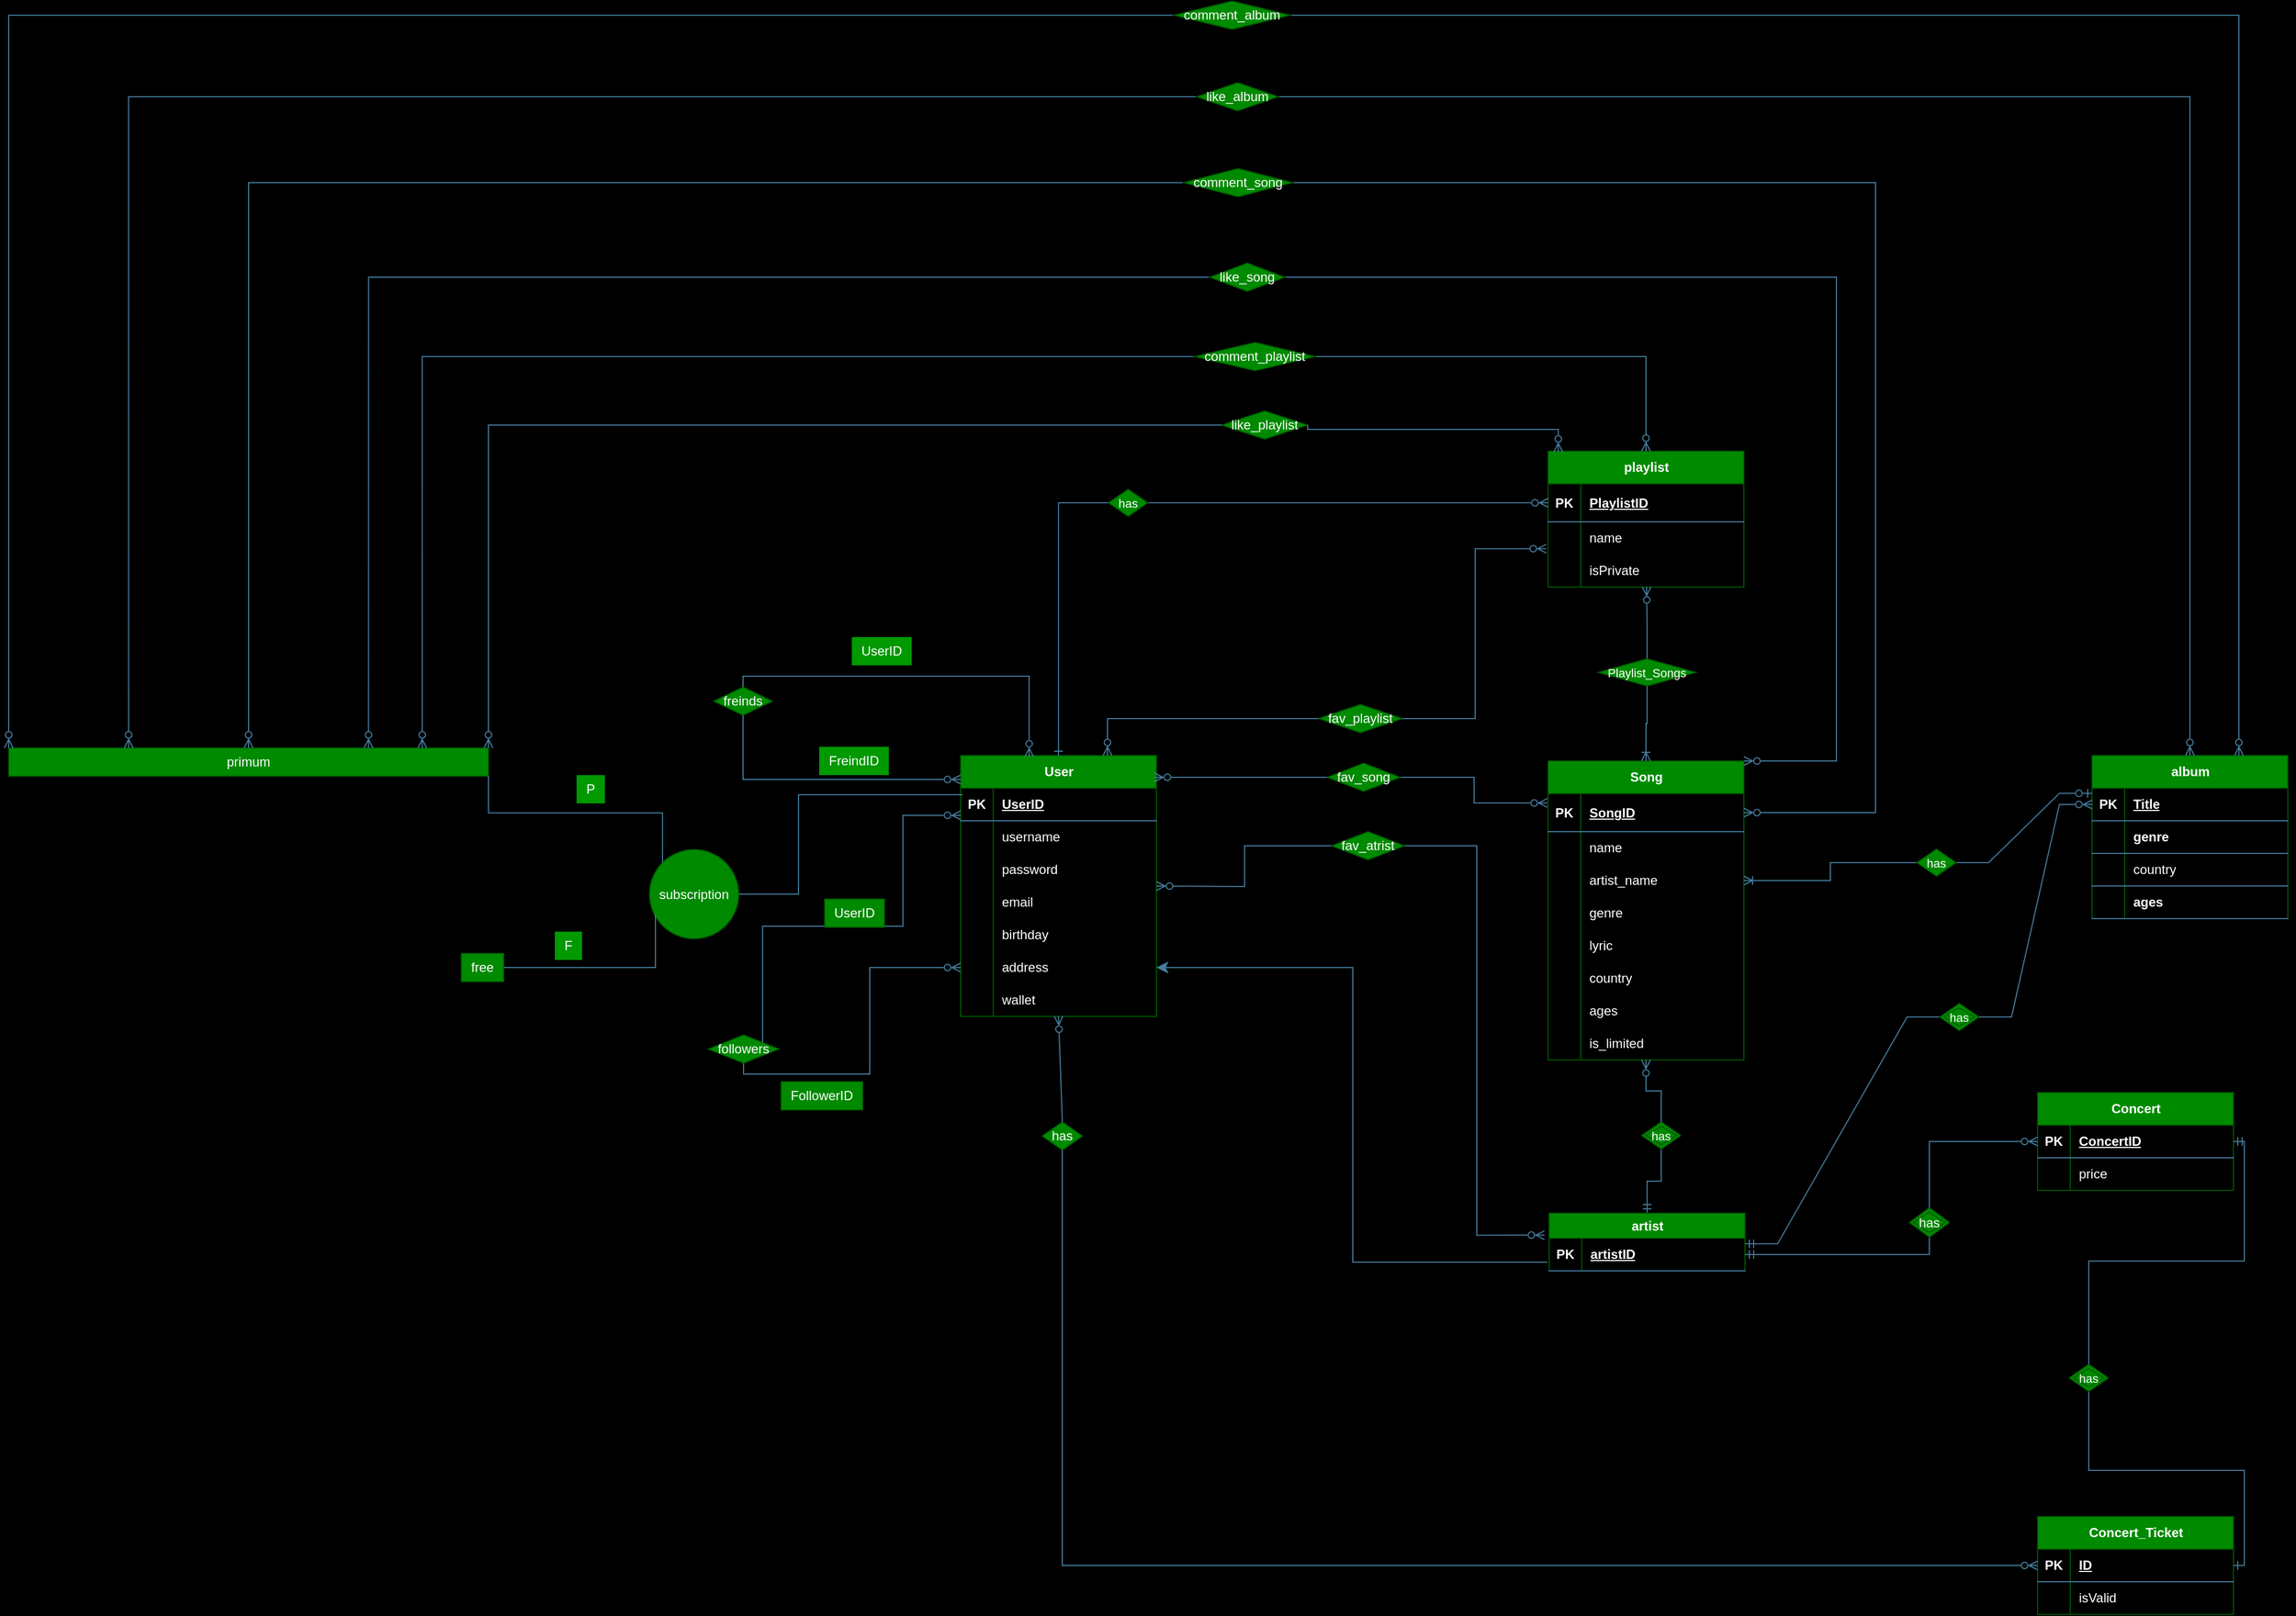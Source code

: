 <mxfile>
    <diagram name="Page-1" id="U3XyFL_ZbY4wMuc_LF6b">
        <mxGraphModel dx="1790" dy="2018" grid="0" gridSize="10" guides="0" tooltips="1" connect="1" arrows="1" fold="1" page="0" pageScale="1" pageWidth="827" pageHeight="583" background="#000000" math="0" shadow="0">
            <root>
                <mxCell id="0"/>
                <mxCell id="1" parent="0"/>
                <mxCell id="fZQeGDUFqkQw0Y8u2uUr-1" value="User" style="shape=table;startSize=30;container=1;collapsible=1;childLayout=tableLayout;fixedRows=1;rowLines=0;fontStyle=1;align=center;resizeLast=1;html=1;labelBackgroundColor=none;fillColor=#008a00;strokeColor=#005700;fontColor=#ffffff;rounded=0;" parent="1" vertex="1">
                    <mxGeometry x="630" y="430" width="180" height="240" as="geometry">
                        <mxRectangle x="1050" y="610" width="70" height="30" as="alternateBounds"/>
                    </mxGeometry>
                </mxCell>
                <mxCell id="fZQeGDUFqkQw0Y8u2uUr-2" value="" style="shape=tableRow;horizontal=0;startSize=0;swimlaneHead=0;swimlaneBody=0;fillColor=none;collapsible=0;dropTarget=0;points=[[0,0.5],[1,0.5]];portConstraint=eastwest;top=0;left=0;right=0;bottom=1;labelBackgroundColor=none;strokeColor=#457B9D;fontColor=#FFFFFF;rounded=0;" parent="fZQeGDUFqkQw0Y8u2uUr-1" vertex="1">
                    <mxGeometry y="30" width="180" height="30" as="geometry"/>
                </mxCell>
                <mxCell id="fZQeGDUFqkQw0Y8u2uUr-3" value="PK" style="shape=partialRectangle;connectable=0;fillColor=none;top=0;left=0;bottom=0;right=0;fontStyle=1;overflow=hidden;whiteSpace=wrap;html=1;labelBackgroundColor=none;strokeColor=#457B9D;fontColor=#FFFFFF;rounded=0;" parent="fZQeGDUFqkQw0Y8u2uUr-2" vertex="1">
                    <mxGeometry width="30" height="30" as="geometry">
                        <mxRectangle width="30" height="30" as="alternateBounds"/>
                    </mxGeometry>
                </mxCell>
                <mxCell id="fZQeGDUFqkQw0Y8u2uUr-4" value="UserID" style="shape=partialRectangle;connectable=0;fillColor=none;top=0;left=0;bottom=0;right=0;align=left;spacingLeft=6;fontStyle=5;overflow=hidden;whiteSpace=wrap;html=1;labelBackgroundColor=none;strokeColor=#457B9D;fontColor=#FFFFFF;rounded=0;" parent="fZQeGDUFqkQw0Y8u2uUr-2" vertex="1">
                    <mxGeometry x="30" width="150" height="30" as="geometry">
                        <mxRectangle width="150" height="30" as="alternateBounds"/>
                    </mxGeometry>
                </mxCell>
                <mxCell id="fZQeGDUFqkQw0Y8u2uUr-5" value="" style="shape=tableRow;horizontal=0;startSize=0;swimlaneHead=0;swimlaneBody=0;fillColor=none;collapsible=0;dropTarget=0;points=[[0,0.5],[1,0.5]];portConstraint=eastwest;top=0;left=0;right=0;bottom=0;labelBackgroundColor=none;strokeColor=#457B9D;fontColor=#FFFFFF;rounded=0;" parent="fZQeGDUFqkQw0Y8u2uUr-1" vertex="1">
                    <mxGeometry y="60" width="180" height="30" as="geometry"/>
                </mxCell>
                <mxCell id="fZQeGDUFqkQw0Y8u2uUr-6" value="" style="shape=partialRectangle;connectable=0;fillColor=none;top=0;left=0;bottom=0;right=0;editable=1;overflow=hidden;whiteSpace=wrap;html=1;labelBackgroundColor=none;strokeColor=#457B9D;fontColor=#FFFFFF;rounded=0;" parent="fZQeGDUFqkQw0Y8u2uUr-5" vertex="1">
                    <mxGeometry width="30" height="30" as="geometry">
                        <mxRectangle width="30" height="30" as="alternateBounds"/>
                    </mxGeometry>
                </mxCell>
                <mxCell id="fZQeGDUFqkQw0Y8u2uUr-7" value="username" style="shape=partialRectangle;connectable=0;fillColor=none;top=0;left=0;bottom=0;right=0;align=left;spacingLeft=6;overflow=hidden;whiteSpace=wrap;html=1;labelBackgroundColor=none;strokeColor=#457B9D;fontColor=#FFFFFF;rounded=0;" parent="fZQeGDUFqkQw0Y8u2uUr-5" vertex="1">
                    <mxGeometry x="30" width="150" height="30" as="geometry">
                        <mxRectangle width="150" height="30" as="alternateBounds"/>
                    </mxGeometry>
                </mxCell>
                <mxCell id="fZQeGDUFqkQw0Y8u2uUr-8" value="" style="shape=tableRow;horizontal=0;startSize=0;swimlaneHead=0;swimlaneBody=0;fillColor=none;collapsible=0;dropTarget=0;points=[[0,0.5],[1,0.5]];portConstraint=eastwest;top=0;left=0;right=0;bottom=0;labelBackgroundColor=none;strokeColor=#457B9D;fontColor=#FFFFFF;rounded=0;" parent="fZQeGDUFqkQw0Y8u2uUr-1" vertex="1">
                    <mxGeometry y="90" width="180" height="30" as="geometry"/>
                </mxCell>
                <mxCell id="fZQeGDUFqkQw0Y8u2uUr-9" value="" style="shape=partialRectangle;connectable=0;fillColor=none;top=0;left=0;bottom=0;right=0;editable=1;overflow=hidden;whiteSpace=wrap;html=1;labelBackgroundColor=none;strokeColor=#457B9D;fontColor=#FFFFFF;rounded=0;" parent="fZQeGDUFqkQw0Y8u2uUr-8" vertex="1">
                    <mxGeometry width="30" height="30" as="geometry">
                        <mxRectangle width="30" height="30" as="alternateBounds"/>
                    </mxGeometry>
                </mxCell>
                <mxCell id="fZQeGDUFqkQw0Y8u2uUr-10" value="password" style="shape=partialRectangle;connectable=0;fillColor=none;top=0;left=0;bottom=0;right=0;align=left;spacingLeft=6;overflow=hidden;whiteSpace=wrap;html=1;labelBackgroundColor=none;strokeColor=#457B9D;fontColor=#FFFFFF;rounded=0;" parent="fZQeGDUFqkQw0Y8u2uUr-8" vertex="1">
                    <mxGeometry x="30" width="150" height="30" as="geometry">
                        <mxRectangle width="150" height="30" as="alternateBounds"/>
                    </mxGeometry>
                </mxCell>
                <mxCell id="fZQeGDUFqkQw0Y8u2uUr-11" value="" style="shape=tableRow;horizontal=0;startSize=0;swimlaneHead=0;swimlaneBody=0;fillColor=none;collapsible=0;dropTarget=0;points=[[0,0.5],[1,0.5]];portConstraint=eastwest;top=0;left=0;right=0;bottom=0;labelBackgroundColor=none;strokeColor=#457B9D;fontColor=#FFFFFF;rounded=0;" parent="fZQeGDUFqkQw0Y8u2uUr-1" vertex="1">
                    <mxGeometry y="120" width="180" height="30" as="geometry"/>
                </mxCell>
                <mxCell id="fZQeGDUFqkQw0Y8u2uUr-12" value="" style="shape=partialRectangle;connectable=0;fillColor=none;top=0;left=0;bottom=0;right=0;editable=1;overflow=hidden;whiteSpace=wrap;html=1;labelBackgroundColor=none;strokeColor=#457B9D;fontColor=#FFFFFF;rounded=0;" parent="fZQeGDUFqkQw0Y8u2uUr-11" vertex="1">
                    <mxGeometry width="30" height="30" as="geometry">
                        <mxRectangle width="30" height="30" as="alternateBounds"/>
                    </mxGeometry>
                </mxCell>
                <mxCell id="fZQeGDUFqkQw0Y8u2uUr-13" value="email" style="shape=partialRectangle;connectable=0;fillColor=none;top=0;left=0;bottom=0;right=0;align=left;spacingLeft=6;overflow=hidden;whiteSpace=wrap;html=1;labelBackgroundColor=none;strokeColor=#457B9D;fontColor=#FFFFFF;rounded=0;" parent="fZQeGDUFqkQw0Y8u2uUr-11" vertex="1">
                    <mxGeometry x="30" width="150" height="30" as="geometry">
                        <mxRectangle width="150" height="30" as="alternateBounds"/>
                    </mxGeometry>
                </mxCell>
                <mxCell id="fZQeGDUFqkQw0Y8u2uUr-14" style="shape=tableRow;horizontal=0;startSize=0;swimlaneHead=0;swimlaneBody=0;fillColor=none;collapsible=0;dropTarget=0;points=[[0,0.5],[1,0.5]];portConstraint=eastwest;top=0;left=0;right=0;bottom=0;labelBackgroundColor=none;strokeColor=#457B9D;fontColor=#FFFFFF;rounded=0;" parent="fZQeGDUFqkQw0Y8u2uUr-1" vertex="1">
                    <mxGeometry y="150" width="180" height="30" as="geometry"/>
                </mxCell>
                <mxCell id="fZQeGDUFqkQw0Y8u2uUr-15" style="shape=partialRectangle;connectable=0;fillColor=none;top=0;left=0;bottom=0;right=0;editable=1;overflow=hidden;whiteSpace=wrap;html=1;labelBackgroundColor=none;strokeColor=#457B9D;fontColor=#FFFFFF;rounded=0;" parent="fZQeGDUFqkQw0Y8u2uUr-14" vertex="1">
                    <mxGeometry width="30" height="30" as="geometry">
                        <mxRectangle width="30" height="30" as="alternateBounds"/>
                    </mxGeometry>
                </mxCell>
                <mxCell id="fZQeGDUFqkQw0Y8u2uUr-16" value="birthday" style="shape=partialRectangle;connectable=0;fillColor=none;top=0;left=0;bottom=0;right=0;align=left;spacingLeft=6;overflow=hidden;whiteSpace=wrap;html=1;labelBackgroundColor=none;strokeColor=#457B9D;fontColor=#FFFFFF;rounded=0;" parent="fZQeGDUFqkQw0Y8u2uUr-14" vertex="1">
                    <mxGeometry x="30" width="150" height="30" as="geometry">
                        <mxRectangle width="150" height="30" as="alternateBounds"/>
                    </mxGeometry>
                </mxCell>
                <mxCell id="fZQeGDUFqkQw0Y8u2uUr-17" style="shape=tableRow;horizontal=0;startSize=0;swimlaneHead=0;swimlaneBody=0;fillColor=none;collapsible=0;dropTarget=0;points=[[0,0.5],[1,0.5]];portConstraint=eastwest;top=0;left=0;right=0;bottom=0;labelBackgroundColor=none;strokeColor=#457B9D;fontColor=#FFFFFF;rounded=0;" parent="fZQeGDUFqkQw0Y8u2uUr-1" vertex="1">
                    <mxGeometry y="180" width="180" height="30" as="geometry"/>
                </mxCell>
                <mxCell id="fZQeGDUFqkQw0Y8u2uUr-18" style="shape=partialRectangle;connectable=0;fillColor=none;top=0;left=0;bottom=0;right=0;editable=1;overflow=hidden;whiteSpace=wrap;html=1;labelBackgroundColor=none;strokeColor=#457B9D;fontColor=#FFFFFF;rounded=0;" parent="fZQeGDUFqkQw0Y8u2uUr-17" vertex="1">
                    <mxGeometry width="30" height="30" as="geometry">
                        <mxRectangle width="30" height="30" as="alternateBounds"/>
                    </mxGeometry>
                </mxCell>
                <mxCell id="fZQeGDUFqkQw0Y8u2uUr-19" value="address" style="shape=partialRectangle;connectable=0;fillColor=none;top=0;left=0;bottom=0;right=0;align=left;spacingLeft=6;overflow=hidden;whiteSpace=wrap;html=1;labelBackgroundColor=none;strokeColor=#457B9D;fontColor=#FFFFFF;rounded=0;" parent="fZQeGDUFqkQw0Y8u2uUr-17" vertex="1">
                    <mxGeometry x="30" width="150" height="30" as="geometry">
                        <mxRectangle width="150" height="30" as="alternateBounds"/>
                    </mxGeometry>
                </mxCell>
                <mxCell id="OFqDbIYOe_2my_a9MHT3-129" style="shape=tableRow;horizontal=0;startSize=0;swimlaneHead=0;swimlaneBody=0;fillColor=none;collapsible=0;dropTarget=0;points=[[0,0.5],[1,0.5]];portConstraint=eastwest;top=0;left=0;right=0;bottom=0;labelBackgroundColor=none;strokeColor=#457B9D;fontColor=#FFFFFF;rounded=0;" parent="fZQeGDUFqkQw0Y8u2uUr-1" vertex="1">
                    <mxGeometry y="210" width="180" height="30" as="geometry"/>
                </mxCell>
                <mxCell id="OFqDbIYOe_2my_a9MHT3-130" style="shape=partialRectangle;connectable=0;fillColor=none;top=0;left=0;bottom=0;right=0;editable=1;overflow=hidden;whiteSpace=wrap;html=1;labelBackgroundColor=none;strokeColor=#457B9D;fontColor=#FFFFFF;rounded=0;" parent="OFqDbIYOe_2my_a9MHT3-129" vertex="1">
                    <mxGeometry width="30" height="30" as="geometry">
                        <mxRectangle width="30" height="30" as="alternateBounds"/>
                    </mxGeometry>
                </mxCell>
                <mxCell id="OFqDbIYOe_2my_a9MHT3-131" value="wallet" style="shape=partialRectangle;connectable=0;fillColor=none;top=0;left=0;bottom=0;right=0;align=left;spacingLeft=6;overflow=hidden;whiteSpace=wrap;html=1;labelBackgroundColor=none;strokeColor=#457B9D;fontColor=#FFFFFF;rounded=0;" parent="OFqDbIYOe_2my_a9MHT3-129" vertex="1">
                    <mxGeometry x="30" width="150" height="30" as="geometry">
                        <mxRectangle width="150" height="30" as="alternateBounds"/>
                    </mxGeometry>
                </mxCell>
                <mxCell id="OFqDbIYOe_2my_a9MHT3-4" value="freinds" style="rhombus;whiteSpace=wrap;html=1;labelBackgroundColor=none;fillColor=#008a00;strokeColor=#005700;fontColor=#ffffff;rounded=0;" parent="1" vertex="1">
                    <mxGeometry x="403" y="367" width="54" height="26" as="geometry"/>
                </mxCell>
                <mxCell id="OFqDbIYOe_2my_a9MHT3-5" value="" style="endArrow=ERzeroToMany;html=1;rounded=0;labelBackgroundColor=none;strokeColor=#457B9D;fontColor=#FFFFFF;edgeStyle=orthogonalEdgeStyle;exitX=0.5;exitY=0;exitDx=0;exitDy=0;endFill=0;entryX=0.35;entryY=0.005;entryDx=0;entryDy=0;entryPerimeter=0;" parent="1" source="OFqDbIYOe_2my_a9MHT3-4" edge="1" target="fZQeGDUFqkQw0Y8u2uUr-1">
                    <mxGeometry width="50" height="50" relative="1" as="geometry">
                        <mxPoint x="433" y="342" as="sourcePoint"/>
                        <mxPoint x="630" y="480" as="targetPoint"/>
                    </mxGeometry>
                </mxCell>
                <mxCell id="OFqDbIYOe_2my_a9MHT3-7" value="UserID" style="text;html=1;align=center;verticalAlign=middle;whiteSpace=wrap;rounded=0;labelBackgroundColor=none;fontColor=#FFFFFF;fillColor=#009900;" parent="1" vertex="1">
                    <mxGeometry x="530" y="321" width="55" height="26" as="geometry"/>
                </mxCell>
                <mxCell id="OFqDbIYOe_2my_a9MHT3-8" value="" style="endArrow=ERzeroToMany;html=1;rounded=0;exitX=0.5;exitY=1;exitDx=0;exitDy=0;labelBackgroundColor=none;strokeColor=#457B9D;fontColor=#FFFFFF;edgeStyle=orthogonalEdgeStyle;endFill=0;" parent="1" source="OFqDbIYOe_2my_a9MHT3-4" target="fZQeGDUFqkQw0Y8u2uUr-1" edge="1">
                    <mxGeometry width="50" height="50" relative="1" as="geometry">
                        <mxPoint x="450" y="570" as="sourcePoint"/>
                        <mxPoint x="500" y="520" as="targetPoint"/>
                        <Array as="points">
                            <mxPoint x="430" y="452"/>
                        </Array>
                    </mxGeometry>
                </mxCell>
                <mxCell id="OFqDbIYOe_2my_a9MHT3-10" value="FreindID" style="text;html=1;align=center;verticalAlign=middle;whiteSpace=wrap;rounded=0;labelBackgroundColor=none;fontColor=#FFFFFF;fillColor=#009900;" parent="1" vertex="1">
                    <mxGeometry x="500" y="422" width="64" height="26" as="geometry"/>
                </mxCell>
                <mxCell id="OFqDbIYOe_2my_a9MHT3-11" value="followers" style="rhombus;whiteSpace=wrap;html=1;labelBackgroundColor=none;fillColor=#008a00;strokeColor=#005700;fontColor=#ffffff;rounded=0;" parent="1" vertex="1">
                    <mxGeometry x="398" y="687" width="65" height="26" as="geometry"/>
                </mxCell>
                <mxCell id="OFqDbIYOe_2my_a9MHT3-14" value="" style="endArrow=ERzeroToMany;html=1;rounded=0;labelBackgroundColor=none;strokeColor=#457B9D;fontColor=#FFFFFF;edgeStyle=orthogonalEdgeStyle;endFill=0;" parent="1" source="OFqDbIYOe_2my_a9MHT3-11" target="fZQeGDUFqkQw0Y8u2uUr-2" edge="1">
                    <mxGeometry width="50" height="50" relative="1" as="geometry">
                        <mxPoint x="440.2" y="580.4" as="sourcePoint"/>
                        <mxPoint x="630" y="580" as="targetPoint"/>
                        <Array as="points">
                            <mxPoint x="448" y="587"/>
                            <mxPoint x="577" y="587"/>
                            <mxPoint x="577" y="485"/>
                        </Array>
                    </mxGeometry>
                </mxCell>
                <mxCell id="OFqDbIYOe_2my_a9MHT3-15" value="UserID" style="text;html=1;align=center;verticalAlign=middle;whiteSpace=wrap;rounded=0;labelBackgroundColor=none;fontColor=#ffffff;fillColor=#008a00;strokeColor=#005700;" parent="1" vertex="1">
                    <mxGeometry x="505" y="562" width="55" height="26" as="geometry"/>
                </mxCell>
                <mxCell id="OFqDbIYOe_2my_a9MHT3-17" value="" style="endArrow=ERzeroToMany;html=1;rounded=0;labelBackgroundColor=none;strokeColor=#457B9D;fontColor=#FFFFFF;exitX=0.5;exitY=1;exitDx=0;exitDy=0;edgeStyle=orthogonalEdgeStyle;entryX=0;entryY=0.5;entryDx=0;entryDy=0;endFill=0;" parent="1" source="OFqDbIYOe_2my_a9MHT3-11" target="fZQeGDUFqkQw0Y8u2uUr-17" edge="1">
                    <mxGeometry width="50" height="50" relative="1" as="geometry">
                        <mxPoint x="441" y="622" as="sourcePoint"/>
                        <mxPoint x="629.72" y="619.6" as="targetPoint"/>
                    </mxGeometry>
                </mxCell>
                <mxCell id="OFqDbIYOe_2my_a9MHT3-18" value="FollowerID" style="text;html=1;align=center;verticalAlign=middle;whiteSpace=wrap;rounded=0;labelBackgroundColor=none;fontColor=#ffffff;fillColor=#008a00;strokeColor=#005700;" parent="1" vertex="1">
                    <mxGeometry x="465" y="730" width="75" height="26" as="geometry"/>
                </mxCell>
                <mxCell id="4" style="rounded=0;html=1;exitX=1;exitY=0.5;exitDx=0;exitDy=0;entryX=-0.004;entryY=0.246;entryDx=0;entryDy=0;labelBackgroundColor=default;strokeColor=#457B9D;fontFamily=Helvetica;fontSize=11;fontColor=#FFFFFF;endArrow=ERzeroToMany;fillColor=#A8DADC;entryPerimeter=0;edgeStyle=orthogonalEdgeStyle;endFill=0;" parent="1" source="OFqDbIYOe_2my_a9MHT3-44" target="OFqDbIYOe_2my_a9MHT3-63" edge="1">
                    <mxGeometry relative="1" as="geometry"/>
                </mxCell>
                <mxCell id="OFqDbIYOe_2my_a9MHT3-44" value="fav_song" style="rhombus;whiteSpace=wrap;html=1;labelBackgroundColor=none;fillColor=#008a00;strokeColor=#005700;fontColor=#ffffff;rounded=0;" parent="1" vertex="1">
                    <mxGeometry x="967" y="437" width="67" height="26" as="geometry"/>
                </mxCell>
                <mxCell id="OFqDbIYOe_2my_a9MHT3-47" value="" style="endArrow=none;html=1;rounded=0;strokeColor=#457B9D;fontColor=#FFFFFF;fillColor=#A8DADC;entryX=0;entryY=0.5;entryDx=0;entryDy=0;labelBackgroundColor=none;startArrow=ERzeroToMany;startFill=0;" parent="1" target="OFqDbIYOe_2my_a9MHT3-44" edge="1">
                    <mxGeometry width="50" height="50" relative="1" as="geometry">
                        <mxPoint x="808" y="450" as="sourcePoint"/>
                        <mxPoint x="860" y="410" as="targetPoint"/>
                    </mxGeometry>
                </mxCell>
                <mxCell id="66" style="edgeStyle=orthogonalEdgeStyle;shape=connector;rounded=0;html=1;exitX=0.5;exitY=0;exitDx=0;exitDy=0;labelBackgroundColor=none;strokeColor=#457B9D;fontFamily=Helvetica;fontSize=11;fontColor=#FFFFFF;endArrow=none;endFill=0;fillColor=#A8DADC;entryX=0.5;entryY=1;entryDx=0;entryDy=0;startArrow=ERmandOne;startFill=0;" edge="1" parent="1" source="OFqDbIYOe_2my_a9MHT3-49" target="64">
                    <mxGeometry relative="1" as="geometry">
                        <mxPoint x="1346.0" y="772.0" as="targetPoint"/>
                    </mxGeometry>
                </mxCell>
                <mxCell id="OFqDbIYOe_2my_a9MHT3-49" value="artist" style="shape=table;startSize=23;container=1;collapsible=1;childLayout=tableLayout;fixedRows=1;rowLines=0;fontStyle=1;align=center;resizeLast=1;html=1;strokeColor=#005700;fontColor=#ffffff;fillColor=#008a00;labelBackgroundColor=none;rounded=0;" parent="1" vertex="1">
                    <mxGeometry x="1171" y="851" width="180" height="53" as="geometry"/>
                </mxCell>
                <mxCell id="OFqDbIYOe_2my_a9MHT3-50" value="" style="shape=tableRow;horizontal=0;startSize=0;swimlaneHead=0;swimlaneBody=0;fillColor=none;collapsible=0;dropTarget=0;points=[[0,0.5],[1,0.5]];portConstraint=eastwest;top=0;left=0;right=0;bottom=1;strokeColor=#457B9D;fontColor=#FFFFFF;labelBackgroundColor=none;rounded=0;" parent="OFqDbIYOe_2my_a9MHT3-49" vertex="1">
                    <mxGeometry y="23" width="180" height="30" as="geometry"/>
                </mxCell>
                <mxCell id="OFqDbIYOe_2my_a9MHT3-51" value="PK" style="shape=partialRectangle;connectable=0;fillColor=none;top=0;left=0;bottom=0;right=0;fontStyle=1;overflow=hidden;whiteSpace=wrap;html=1;strokeColor=#457B9D;fontColor=#FFFFFF;labelBackgroundColor=none;rounded=0;" parent="OFqDbIYOe_2my_a9MHT3-50" vertex="1">
                    <mxGeometry width="30" height="30" as="geometry">
                        <mxRectangle width="30" height="30" as="alternateBounds"/>
                    </mxGeometry>
                </mxCell>
                <mxCell id="OFqDbIYOe_2my_a9MHT3-52" value="artistID" style="shape=partialRectangle;connectable=0;fillColor=none;top=0;left=0;bottom=0;right=0;align=left;spacingLeft=6;fontStyle=5;overflow=hidden;whiteSpace=wrap;html=1;strokeColor=#457B9D;fontColor=#FFFFFF;labelBackgroundColor=none;rounded=0;" parent="OFqDbIYOe_2my_a9MHT3-50" vertex="1">
                    <mxGeometry x="30" width="150" height="30" as="geometry">
                        <mxRectangle width="150" height="30" as="alternateBounds"/>
                    </mxGeometry>
                </mxCell>
                <mxCell id="OFqDbIYOe_2my_a9MHT3-62" value="Song" style="shape=table;startSize=30;container=1;collapsible=1;childLayout=tableLayout;fixedRows=1;rowLines=0;fontStyle=1;align=center;resizeLast=1;html=1;strokeColor=#005700;fontColor=#ffffff;fillColor=#008a00;labelBackgroundColor=none;rounded=0;" parent="1" vertex="1">
                    <mxGeometry x="1170" y="435" width="180" height="275" as="geometry"/>
                </mxCell>
                <mxCell id="OFqDbIYOe_2my_a9MHT3-63" value="" style="shape=tableRow;horizontal=0;startSize=0;swimlaneHead=0;swimlaneBody=0;fillColor=none;collapsible=0;dropTarget=0;points=[[0,0.5],[1,0.5]];portConstraint=eastwest;top=0;left=0;right=0;bottom=1;strokeColor=#457B9D;fontColor=#FFFFFF;labelBackgroundColor=none;rounded=0;" parent="OFqDbIYOe_2my_a9MHT3-62" vertex="1">
                    <mxGeometry y="30" width="180" height="35" as="geometry"/>
                </mxCell>
                <mxCell id="OFqDbIYOe_2my_a9MHT3-64" value="PK" style="shape=partialRectangle;connectable=0;fillColor=none;top=0;left=0;bottom=0;right=0;fontStyle=1;overflow=hidden;whiteSpace=wrap;html=1;strokeColor=#457B9D;fontColor=#FFFFFF;labelBackgroundColor=none;rounded=0;" parent="OFqDbIYOe_2my_a9MHT3-63" vertex="1">
                    <mxGeometry width="30" height="35" as="geometry">
                        <mxRectangle width="30" height="35" as="alternateBounds"/>
                    </mxGeometry>
                </mxCell>
                <mxCell id="OFqDbIYOe_2my_a9MHT3-65" value="SongID" style="shape=partialRectangle;connectable=0;fillColor=none;top=0;left=0;bottom=0;right=0;align=left;spacingLeft=6;fontStyle=5;overflow=hidden;whiteSpace=wrap;html=1;strokeColor=#457B9D;fontColor=#FFFFFF;labelBackgroundColor=none;rounded=0;" parent="OFqDbIYOe_2my_a9MHT3-63" vertex="1">
                    <mxGeometry x="30" width="150" height="35" as="geometry">
                        <mxRectangle width="150" height="35" as="alternateBounds"/>
                    </mxGeometry>
                </mxCell>
                <mxCell id="OFqDbIYOe_2my_a9MHT3-66" value="" style="shape=tableRow;horizontal=0;startSize=0;swimlaneHead=0;swimlaneBody=0;fillColor=none;collapsible=0;dropTarget=0;points=[[0,0.5],[1,0.5]];portConstraint=eastwest;top=0;left=0;right=0;bottom=0;strokeColor=#457B9D;fontColor=#FFFFFF;labelBackgroundColor=none;rounded=0;" parent="OFqDbIYOe_2my_a9MHT3-62" vertex="1">
                    <mxGeometry y="65" width="180" height="30" as="geometry"/>
                </mxCell>
                <mxCell id="OFqDbIYOe_2my_a9MHT3-67" value="" style="shape=partialRectangle;connectable=0;fillColor=none;top=0;left=0;bottom=0;right=0;editable=1;overflow=hidden;whiteSpace=wrap;html=1;strokeColor=#457B9D;fontColor=#FFFFFF;labelBackgroundColor=none;rounded=0;" parent="OFqDbIYOe_2my_a9MHT3-66" vertex="1">
                    <mxGeometry width="30" height="30" as="geometry">
                        <mxRectangle width="30" height="30" as="alternateBounds"/>
                    </mxGeometry>
                </mxCell>
                <mxCell id="OFqDbIYOe_2my_a9MHT3-68" value="name" style="shape=partialRectangle;connectable=0;fillColor=none;top=0;left=0;bottom=0;right=0;align=left;spacingLeft=6;overflow=hidden;whiteSpace=wrap;html=1;strokeColor=#457B9D;fontColor=#FFFFFF;labelBackgroundColor=none;rounded=0;" parent="OFqDbIYOe_2my_a9MHT3-66" vertex="1">
                    <mxGeometry x="30" width="150" height="30" as="geometry">
                        <mxRectangle width="150" height="30" as="alternateBounds"/>
                    </mxGeometry>
                </mxCell>
                <mxCell id="OFqDbIYOe_2my_a9MHT3-69" value="" style="shape=tableRow;horizontal=0;startSize=0;swimlaneHead=0;swimlaneBody=0;fillColor=none;collapsible=0;dropTarget=0;points=[[0,0.5],[1,0.5]];portConstraint=eastwest;top=0;left=0;right=0;bottom=0;strokeColor=#457B9D;fontColor=#FFFFFF;labelBackgroundColor=none;rounded=0;" parent="OFqDbIYOe_2my_a9MHT3-62" vertex="1">
                    <mxGeometry y="95" width="180" height="30" as="geometry"/>
                </mxCell>
                <mxCell id="OFqDbIYOe_2my_a9MHT3-70" value="" style="shape=partialRectangle;connectable=0;fillColor=none;top=0;left=0;bottom=0;right=0;editable=1;overflow=hidden;whiteSpace=wrap;html=1;strokeColor=#457B9D;fontColor=#FFFFFF;labelBackgroundColor=none;rounded=0;" parent="OFqDbIYOe_2my_a9MHT3-69" vertex="1">
                    <mxGeometry width="30" height="30" as="geometry">
                        <mxRectangle width="30" height="30" as="alternateBounds"/>
                    </mxGeometry>
                </mxCell>
                <mxCell id="OFqDbIYOe_2my_a9MHT3-71" value="artist_name" style="shape=partialRectangle;connectable=0;fillColor=none;top=0;left=0;bottom=0;right=0;align=left;spacingLeft=6;overflow=hidden;whiteSpace=wrap;html=1;strokeColor=#457B9D;fontColor=#FFFFFF;labelBackgroundColor=none;rounded=0;" parent="OFqDbIYOe_2my_a9MHT3-69" vertex="1">
                    <mxGeometry x="30" width="150" height="30" as="geometry">
                        <mxRectangle width="150" height="30" as="alternateBounds"/>
                    </mxGeometry>
                </mxCell>
                <mxCell id="OFqDbIYOe_2my_a9MHT3-158" style="shape=tableRow;horizontal=0;startSize=0;swimlaneHead=0;swimlaneBody=0;fillColor=none;collapsible=0;dropTarget=0;points=[[0,0.5],[1,0.5]];portConstraint=eastwest;top=0;left=0;right=0;bottom=0;strokeColor=#457B9D;fontColor=#FFFFFF;labelBackgroundColor=none;rounded=0;" parent="OFqDbIYOe_2my_a9MHT3-62" vertex="1">
                    <mxGeometry y="125" width="180" height="30" as="geometry"/>
                </mxCell>
                <mxCell id="OFqDbIYOe_2my_a9MHT3-159" style="shape=partialRectangle;connectable=0;fillColor=none;top=0;left=0;bottom=0;right=0;editable=1;overflow=hidden;whiteSpace=wrap;html=1;strokeColor=#457B9D;fontColor=#FFFFFF;labelBackgroundColor=none;rounded=0;" parent="OFqDbIYOe_2my_a9MHT3-158" vertex="1">
                    <mxGeometry width="30" height="30" as="geometry">
                        <mxRectangle width="30" height="30" as="alternateBounds"/>
                    </mxGeometry>
                </mxCell>
                <mxCell id="OFqDbIYOe_2my_a9MHT3-160" value="genre" style="shape=partialRectangle;connectable=0;fillColor=none;top=0;left=0;bottom=0;right=0;align=left;spacingLeft=6;overflow=hidden;whiteSpace=wrap;html=1;strokeColor=#457B9D;fontColor=#FFFFFF;labelBackgroundColor=none;rounded=0;" parent="OFqDbIYOe_2my_a9MHT3-158" vertex="1">
                    <mxGeometry x="30" width="150" height="30" as="geometry">
                        <mxRectangle width="150" height="30" as="alternateBounds"/>
                    </mxGeometry>
                </mxCell>
                <mxCell id="07pzX-aF63wN3rvmMnTV-4" style="shape=tableRow;horizontal=0;startSize=0;swimlaneHead=0;swimlaneBody=0;fillColor=none;collapsible=0;dropTarget=0;points=[[0,0.5],[1,0.5]];portConstraint=eastwest;top=0;left=0;right=0;bottom=0;strokeColor=#457B9D;fontColor=#FFFFFF;labelBackgroundColor=none;rounded=0;" parent="OFqDbIYOe_2my_a9MHT3-62" vertex="1">
                    <mxGeometry y="155" width="180" height="30" as="geometry"/>
                </mxCell>
                <mxCell id="07pzX-aF63wN3rvmMnTV-5" style="shape=partialRectangle;connectable=0;fillColor=none;top=0;left=0;bottom=0;right=0;editable=1;overflow=hidden;whiteSpace=wrap;html=1;strokeColor=#457B9D;fontColor=#FFFFFF;labelBackgroundColor=none;rounded=0;" parent="07pzX-aF63wN3rvmMnTV-4" vertex="1">
                    <mxGeometry width="30" height="30" as="geometry">
                        <mxRectangle width="30" height="30" as="alternateBounds"/>
                    </mxGeometry>
                </mxCell>
                <mxCell id="07pzX-aF63wN3rvmMnTV-6" value="lyric" style="shape=partialRectangle;connectable=0;fillColor=none;top=0;left=0;bottom=0;right=0;align=left;spacingLeft=6;overflow=hidden;whiteSpace=wrap;html=1;strokeColor=#457B9D;fontColor=#FFFFFF;labelBackgroundColor=none;rounded=0;" parent="07pzX-aF63wN3rvmMnTV-4" vertex="1">
                    <mxGeometry x="30" width="150" height="30" as="geometry">
                        <mxRectangle width="150" height="30" as="alternateBounds"/>
                    </mxGeometry>
                </mxCell>
                <mxCell id="OFqDbIYOe_2my_a9MHT3-161" style="shape=tableRow;horizontal=0;startSize=0;swimlaneHead=0;swimlaneBody=0;fillColor=none;collapsible=0;dropTarget=0;points=[[0,0.5],[1,0.5]];portConstraint=eastwest;top=0;left=0;right=0;bottom=0;strokeColor=#457B9D;fontColor=#FFFFFF;labelBackgroundColor=none;rounded=0;" parent="OFqDbIYOe_2my_a9MHT3-62" vertex="1">
                    <mxGeometry y="185" width="180" height="30" as="geometry"/>
                </mxCell>
                <mxCell id="OFqDbIYOe_2my_a9MHT3-162" style="shape=partialRectangle;connectable=0;fillColor=none;top=0;left=0;bottom=0;right=0;editable=1;overflow=hidden;whiteSpace=wrap;html=1;strokeColor=#457B9D;fontColor=#FFFFFF;labelBackgroundColor=none;rounded=0;" parent="OFqDbIYOe_2my_a9MHT3-161" vertex="1">
                    <mxGeometry width="30" height="30" as="geometry">
                        <mxRectangle width="30" height="30" as="alternateBounds"/>
                    </mxGeometry>
                </mxCell>
                <mxCell id="OFqDbIYOe_2my_a9MHT3-163" value="country" style="shape=partialRectangle;connectable=0;fillColor=none;top=0;left=0;bottom=0;right=0;align=left;spacingLeft=6;overflow=hidden;whiteSpace=wrap;html=1;strokeColor=#457B9D;fontColor=#FFFFFF;labelBackgroundColor=none;rounded=0;" parent="OFqDbIYOe_2my_a9MHT3-161" vertex="1">
                    <mxGeometry x="30" width="150" height="30" as="geometry">
                        <mxRectangle width="150" height="30" as="alternateBounds"/>
                    </mxGeometry>
                </mxCell>
                <mxCell id="OFqDbIYOe_2my_a9MHT3-164" style="shape=tableRow;horizontal=0;startSize=0;swimlaneHead=0;swimlaneBody=0;fillColor=none;collapsible=0;dropTarget=0;points=[[0,0.5],[1,0.5]];portConstraint=eastwest;top=0;left=0;right=0;bottom=0;strokeColor=#457B9D;fontColor=#FFFFFF;labelBackgroundColor=none;rounded=0;" parent="OFqDbIYOe_2my_a9MHT3-62" vertex="1">
                    <mxGeometry y="215" width="180" height="30" as="geometry"/>
                </mxCell>
                <mxCell id="OFqDbIYOe_2my_a9MHT3-165" style="shape=partialRectangle;connectable=0;fillColor=none;top=0;left=0;bottom=0;right=0;editable=1;overflow=hidden;whiteSpace=wrap;html=1;strokeColor=#457B9D;fontColor=#FFFFFF;labelBackgroundColor=none;rounded=0;" parent="OFqDbIYOe_2my_a9MHT3-164" vertex="1">
                    <mxGeometry width="30" height="30" as="geometry">
                        <mxRectangle width="30" height="30" as="alternateBounds"/>
                    </mxGeometry>
                </mxCell>
                <mxCell id="OFqDbIYOe_2my_a9MHT3-166" value="ages" style="shape=partialRectangle;connectable=0;fillColor=none;top=0;left=0;bottom=0;right=0;align=left;spacingLeft=6;overflow=hidden;whiteSpace=wrap;html=1;strokeColor=#457B9D;fontColor=#FFFFFF;labelBackgroundColor=none;rounded=0;" parent="OFqDbIYOe_2my_a9MHT3-164" vertex="1">
                    <mxGeometry x="30" width="150" height="30" as="geometry">
                        <mxRectangle width="150" height="30" as="alternateBounds"/>
                    </mxGeometry>
                </mxCell>
                <mxCell id="61" style="shape=tableRow;horizontal=0;startSize=0;swimlaneHead=0;swimlaneBody=0;fillColor=none;collapsible=0;dropTarget=0;points=[[0,0.5],[1,0.5]];portConstraint=eastwest;top=0;left=0;right=0;bottom=0;strokeColor=#457B9D;fontColor=#FFFFFF;labelBackgroundColor=none;rounded=0;" vertex="1" parent="OFqDbIYOe_2my_a9MHT3-62">
                    <mxGeometry y="245" width="180" height="30" as="geometry"/>
                </mxCell>
                <mxCell id="62" style="shape=partialRectangle;connectable=0;fillColor=none;top=0;left=0;bottom=0;right=0;editable=1;overflow=hidden;whiteSpace=wrap;html=1;strokeColor=#457B9D;fontColor=#FFFFFF;labelBackgroundColor=none;rounded=0;" vertex="1" parent="61">
                    <mxGeometry width="30" height="30" as="geometry">
                        <mxRectangle width="30" height="30" as="alternateBounds"/>
                    </mxGeometry>
                </mxCell>
                <mxCell id="63" value="is_limited" style="shape=partialRectangle;connectable=0;fillColor=none;top=0;left=0;bottom=0;right=0;align=left;spacingLeft=6;overflow=hidden;whiteSpace=wrap;html=1;strokeColor=#457B9D;fontColor=#FFFFFF;labelBackgroundColor=none;rounded=0;" vertex="1" parent="61">
                    <mxGeometry x="30" width="150" height="30" as="geometry">
                        <mxRectangle width="150" height="30" as="alternateBounds"/>
                    </mxGeometry>
                </mxCell>
                <mxCell id="OFqDbIYOe_2my_a9MHT3-81" value="Concert" style="shape=table;startSize=30;container=1;collapsible=1;childLayout=tableLayout;fixedRows=1;rowLines=0;fontStyle=1;align=center;resizeLast=1;html=1;strokeColor=#005700;fontColor=#ffffff;fillColor=#008a00;labelBackgroundColor=none;rounded=0;perimeterSpacing=1;" parent="1" vertex="1">
                    <mxGeometry x="1620" y="740" width="180" height="90" as="geometry"/>
                </mxCell>
                <mxCell id="OFqDbIYOe_2my_a9MHT3-82" value="" style="shape=tableRow;horizontal=0;startSize=0;swimlaneHead=0;swimlaneBody=0;fillColor=none;collapsible=0;dropTarget=0;points=[[0,0.5],[1,0.5]];portConstraint=eastwest;top=0;left=0;right=0;bottom=1;strokeColor=#457B9D;fontColor=#FFFFFF;labelBackgroundColor=none;rounded=0;" parent="OFqDbIYOe_2my_a9MHT3-81" vertex="1">
                    <mxGeometry y="30" width="180" height="30" as="geometry"/>
                </mxCell>
                <mxCell id="OFqDbIYOe_2my_a9MHT3-83" value="PK" style="shape=partialRectangle;connectable=0;fillColor=none;top=0;left=0;bottom=0;right=0;fontStyle=1;overflow=hidden;whiteSpace=wrap;html=1;strokeColor=#457B9D;fontColor=#FFFFFF;labelBackgroundColor=none;rounded=0;" parent="OFqDbIYOe_2my_a9MHT3-82" vertex="1">
                    <mxGeometry width="30" height="30" as="geometry">
                        <mxRectangle width="30" height="30" as="alternateBounds"/>
                    </mxGeometry>
                </mxCell>
                <mxCell id="OFqDbIYOe_2my_a9MHT3-84" value="&lt;span style=&quot;text-align: center;&quot;&gt;Concert&lt;/span&gt;ID" style="shape=partialRectangle;connectable=0;fillColor=none;top=0;left=0;bottom=0;right=0;align=left;spacingLeft=6;fontStyle=5;overflow=hidden;whiteSpace=wrap;html=1;strokeColor=#457B9D;fontColor=#FFFFFF;labelBackgroundColor=none;rounded=0;" parent="OFqDbIYOe_2my_a9MHT3-82" vertex="1">
                    <mxGeometry x="30" width="150" height="30" as="geometry">
                        <mxRectangle width="150" height="30" as="alternateBounds"/>
                    </mxGeometry>
                </mxCell>
                <mxCell id="OFqDbIYOe_2my_a9MHT3-88" style="shape=tableRow;horizontal=0;startSize=0;swimlaneHead=0;swimlaneBody=0;fillColor=none;collapsible=0;dropTarget=0;points=[[0,0.5],[1,0.5]];portConstraint=eastwest;top=0;left=0;right=0;bottom=0;strokeColor=#457B9D;fontColor=#FFFFFF;labelBackgroundColor=none;rounded=0;" parent="OFqDbIYOe_2my_a9MHT3-81" vertex="1">
                    <mxGeometry y="60" width="180" height="30" as="geometry"/>
                </mxCell>
                <mxCell id="OFqDbIYOe_2my_a9MHT3-89" style="shape=partialRectangle;connectable=0;fillColor=none;top=0;left=0;bottom=0;right=0;editable=1;overflow=hidden;whiteSpace=wrap;html=1;strokeColor=#457B9D;fontColor=#FFFFFF;labelBackgroundColor=none;rounded=0;" parent="OFqDbIYOe_2my_a9MHT3-88" vertex="1">
                    <mxGeometry width="30" height="30" as="geometry">
                        <mxRectangle width="30" height="30" as="alternateBounds"/>
                    </mxGeometry>
                </mxCell>
                <mxCell id="OFqDbIYOe_2my_a9MHT3-90" value="price" style="shape=partialRectangle;connectable=0;fillColor=none;top=0;left=0;bottom=0;right=0;align=left;spacingLeft=6;overflow=hidden;whiteSpace=wrap;html=1;strokeColor=#457B9D;fontColor=#FFFFFF;labelBackgroundColor=none;rounded=0;" parent="OFqDbIYOe_2my_a9MHT3-88" vertex="1">
                    <mxGeometry x="30" width="150" height="30" as="geometry">
                        <mxRectangle width="150" height="30" as="alternateBounds"/>
                    </mxGeometry>
                </mxCell>
                <mxCell id="OFqDbIYOe_2my_a9MHT3-108" value="album" style="shape=table;startSize=30;container=1;collapsible=1;childLayout=tableLayout;fixedRows=1;rowLines=0;fontStyle=1;align=center;resizeLast=1;html=1;labelBackgroundColor=none;shadow=1;rounded=0;fillColor=#008a00;fontColor=#ffffff;strokeColor=#005700;" parent="1" vertex="1">
                    <mxGeometry x="1670" y="430" width="180" height="150" as="geometry">
                        <mxRectangle x="1670" y="430" width="70" height="30" as="alternateBounds"/>
                    </mxGeometry>
                </mxCell>
                <mxCell id="OFqDbIYOe_2my_a9MHT3-109" value="" style="shape=tableRow;horizontal=0;startSize=0;swimlaneHead=0;swimlaneBody=0;fillColor=none;collapsible=0;dropTarget=0;points=[[0,0.5],[1,0.5]];portConstraint=eastwest;top=0;left=0;right=0;bottom=1;strokeColor=#457B9D;fontColor=#FFFFFF;labelBackgroundColor=none;rounded=0;" parent="OFqDbIYOe_2my_a9MHT3-108" vertex="1">
                    <mxGeometry y="30" width="180" height="30" as="geometry"/>
                </mxCell>
                <mxCell id="OFqDbIYOe_2my_a9MHT3-110" value="PK" style="shape=partialRectangle;connectable=0;fillColor=none;top=0;left=0;bottom=0;right=0;fontStyle=1;overflow=hidden;whiteSpace=wrap;html=1;strokeColor=#457B9D;fontColor=#FFFFFF;labelBackgroundColor=none;rounded=0;" parent="OFqDbIYOe_2my_a9MHT3-109" vertex="1">
                    <mxGeometry width="30" height="30" as="geometry">
                        <mxRectangle width="30" height="30" as="alternateBounds"/>
                    </mxGeometry>
                </mxCell>
                <mxCell id="OFqDbIYOe_2my_a9MHT3-111" value="Title" style="shape=partialRectangle;connectable=0;fillColor=none;top=0;left=0;bottom=0;right=0;align=left;spacingLeft=6;fontStyle=5;overflow=hidden;whiteSpace=wrap;html=1;strokeColor=#457B9D;fontColor=#FFFFFF;labelBackgroundColor=none;rounded=0;" parent="OFqDbIYOe_2my_a9MHT3-109" vertex="1">
                    <mxGeometry x="30" width="150" height="30" as="geometry">
                        <mxRectangle width="150" height="30" as="alternateBounds"/>
                    </mxGeometry>
                </mxCell>
                <mxCell id="13" style="shape=tableRow;horizontal=0;startSize=0;swimlaneHead=0;swimlaneBody=0;fillColor=none;collapsible=0;dropTarget=0;points=[[0,0.5],[1,0.5]];portConstraint=eastwest;top=0;left=0;right=0;bottom=1;strokeColor=#457B9D;fontColor=#FFFFFF;labelBackgroundColor=none;rounded=0;" vertex="1" parent="OFqDbIYOe_2my_a9MHT3-108">
                    <mxGeometry y="60" width="180" height="30" as="geometry"/>
                </mxCell>
                <mxCell id="14" style="shape=partialRectangle;connectable=0;fillColor=none;top=0;left=0;bottom=0;right=0;fontStyle=1;overflow=hidden;whiteSpace=wrap;html=1;strokeColor=#457B9D;fontColor=#FFFFFF;labelBackgroundColor=none;rounded=0;" vertex="1" parent="13">
                    <mxGeometry width="30" height="30" as="geometry">
                        <mxRectangle width="30" height="30" as="alternateBounds"/>
                    </mxGeometry>
                </mxCell>
                <mxCell id="15" value="genre" style="shape=partialRectangle;connectable=0;fillColor=none;top=0;left=0;bottom=0;right=0;align=left;spacingLeft=6;fontStyle=1;overflow=hidden;whiteSpace=wrap;html=1;strokeColor=#457B9D;fontColor=#FFFFFF;labelBackgroundColor=none;rounded=0;" vertex="1" parent="13">
                    <mxGeometry x="30" width="150" height="30" as="geometry">
                        <mxRectangle width="150" height="30" as="alternateBounds"/>
                    </mxGeometry>
                </mxCell>
                <mxCell id="10" style="shape=tableRow;horizontal=0;startSize=0;swimlaneHead=0;swimlaneBody=0;fillColor=none;collapsible=0;dropTarget=0;points=[[0,0.5],[1,0.5]];portConstraint=eastwest;top=0;left=0;right=0;bottom=1;strokeColor=#457B9D;fontColor=#FFFFFF;labelBackgroundColor=none;rounded=0;" vertex="1" parent="OFqDbIYOe_2my_a9MHT3-108">
                    <mxGeometry y="90" width="180" height="30" as="geometry"/>
                </mxCell>
                <mxCell id="11" style="shape=partialRectangle;connectable=0;fillColor=none;top=0;left=0;bottom=0;right=0;fontStyle=1;overflow=hidden;whiteSpace=wrap;html=1;strokeColor=#457B9D;fontColor=#FFFFFF;labelBackgroundColor=none;rounded=0;" vertex="1" parent="10">
                    <mxGeometry width="30" height="30" as="geometry">
                        <mxRectangle width="30" height="30" as="alternateBounds"/>
                    </mxGeometry>
                </mxCell>
                <mxCell id="12" value="&lt;span style=&quot;font-weight: 400;&quot;&gt;country&lt;/span&gt;" style="shape=partialRectangle;connectable=0;fillColor=none;top=0;left=0;bottom=0;right=0;align=left;spacingLeft=6;fontStyle=1;overflow=hidden;whiteSpace=wrap;html=1;strokeColor=#457B9D;fontColor=#FFFFFF;labelBackgroundColor=none;rounded=0;" vertex="1" parent="10">
                    <mxGeometry x="30" width="150" height="30" as="geometry">
                        <mxRectangle width="150" height="30" as="alternateBounds"/>
                    </mxGeometry>
                </mxCell>
                <mxCell id="19" style="shape=tableRow;horizontal=0;startSize=0;swimlaneHead=0;swimlaneBody=0;fillColor=none;collapsible=0;dropTarget=0;points=[[0,0.5],[1,0.5]];portConstraint=eastwest;top=0;left=0;right=0;bottom=1;strokeColor=#457B9D;fontColor=#FFFFFF;labelBackgroundColor=none;rounded=0;" vertex="1" parent="OFqDbIYOe_2my_a9MHT3-108">
                    <mxGeometry y="120" width="180" height="30" as="geometry"/>
                </mxCell>
                <mxCell id="20" style="shape=partialRectangle;connectable=0;fillColor=none;top=0;left=0;bottom=0;right=0;fontStyle=1;overflow=hidden;whiteSpace=wrap;html=1;strokeColor=#457B9D;fontColor=#FFFFFF;labelBackgroundColor=none;rounded=0;" vertex="1" parent="19">
                    <mxGeometry width="30" height="30" as="geometry">
                        <mxRectangle width="30" height="30" as="alternateBounds"/>
                    </mxGeometry>
                </mxCell>
                <mxCell id="21" value="ages" style="shape=partialRectangle;connectable=0;fillColor=none;top=0;left=0;bottom=0;right=0;align=left;spacingLeft=6;fontStyle=1;overflow=hidden;whiteSpace=wrap;html=1;strokeColor=#457B9D;fontColor=#FFFFFF;labelBackgroundColor=none;rounded=0;" vertex="1" parent="19">
                    <mxGeometry x="30" width="150" height="30" as="geometry">
                        <mxRectangle width="150" height="30" as="alternateBounds"/>
                    </mxGeometry>
                </mxCell>
                <mxCell id="OFqDbIYOe_2my_a9MHT3-124" value="fav_atrist" style="rhombus;whiteSpace=wrap;html=1;labelBackgroundColor=none;fillColor=#008a00;strokeColor=#005700;fontColor=#ffffff;rounded=0;" parent="1" vertex="1">
                    <mxGeometry x="971" y="500" width="67" height="26" as="geometry"/>
                </mxCell>
                <mxCell id="OFqDbIYOe_2my_a9MHT3-125" value="" style="endArrow=none;html=1;rounded=0;strokeColor=#457B9D;fontColor=#FFFFFF;fillColor=#A8DADC;entryX=0;entryY=0.5;entryDx=0;entryDy=0;labelBackgroundColor=none;edgeStyle=orthogonalEdgeStyle;startArrow=ERzeroToMany;startFill=0;" parent="1" target="OFqDbIYOe_2my_a9MHT3-124" edge="1">
                    <mxGeometry width="50" height="50" relative="1" as="geometry">
                        <mxPoint x="810" y="550" as="sourcePoint"/>
                        <mxPoint x="860" y="500" as="targetPoint"/>
                    </mxGeometry>
                </mxCell>
                <mxCell id="OFqDbIYOe_2my_a9MHT3-128" value="" style="endArrow=ERzeroToMany;html=1;rounded=0;strokeColor=#457B9D;fontColor=#FFFFFF;fillColor=#A8DADC;exitX=1;exitY=0.5;exitDx=0;exitDy=0;labelBackgroundColor=none;entryX=-0.024;entryY=-0.095;entryDx=0;entryDy=0;entryPerimeter=0;edgeStyle=orthogonalEdgeStyle;endFill=0;" parent="1" source="OFqDbIYOe_2my_a9MHT3-124" edge="1" target="OFqDbIYOe_2my_a9MHT3-50">
                    <mxGeometry width="50" height="50" relative="1" as="geometry">
                        <mxPoint x="1030" y="560" as="sourcePoint"/>
                        <mxPoint x="1180" y="819" as="targetPoint"/>
                    </mxGeometry>
                </mxCell>
                <mxCell id="OFqDbIYOe_2my_a9MHT3-135" value="Concert_Ticket" style="shape=table;startSize=30;container=1;collapsible=1;childLayout=tableLayout;fixedRows=1;rowLines=0;fontStyle=1;align=center;resizeLast=1;html=1;strokeColor=#005700;fontColor=#ffffff;fillColor=#008a00;labelBackgroundColor=none;rounded=0;" parent="1" vertex="1">
                    <mxGeometry x="1620" y="1130" width="180" height="90" as="geometry">
                        <mxRectangle x="1620" y="1130" width="120" height="30" as="alternateBounds"/>
                    </mxGeometry>
                </mxCell>
                <mxCell id="OFqDbIYOe_2my_a9MHT3-136" value="" style="shape=tableRow;horizontal=0;startSize=0;swimlaneHead=0;swimlaneBody=0;fillColor=none;collapsible=0;dropTarget=0;points=[[0,0.5],[1,0.5]];portConstraint=eastwest;top=0;left=0;right=0;bottom=1;strokeColor=#457B9D;fontColor=#FFFFFF;labelBackgroundColor=none;rounded=0;" parent="OFqDbIYOe_2my_a9MHT3-135" vertex="1">
                    <mxGeometry y="30" width="180" height="30" as="geometry"/>
                </mxCell>
                <mxCell id="OFqDbIYOe_2my_a9MHT3-137" value="PK" style="shape=partialRectangle;connectable=0;fillColor=none;top=0;left=0;bottom=0;right=0;fontStyle=1;overflow=hidden;whiteSpace=wrap;html=1;strokeColor=#457B9D;fontColor=#FFFFFF;labelBackgroundColor=none;rounded=0;" parent="OFqDbIYOe_2my_a9MHT3-136" vertex="1">
                    <mxGeometry width="30" height="30" as="geometry">
                        <mxRectangle width="30" height="30" as="alternateBounds"/>
                    </mxGeometry>
                </mxCell>
                <mxCell id="OFqDbIYOe_2my_a9MHT3-138" value="ID" style="shape=partialRectangle;connectable=0;fillColor=none;top=0;left=0;bottom=0;right=0;align=left;spacingLeft=6;fontStyle=5;overflow=hidden;whiteSpace=wrap;html=1;strokeColor=#457B9D;fontColor=#FFFFFF;labelBackgroundColor=none;rounded=0;" parent="OFqDbIYOe_2my_a9MHT3-136" vertex="1">
                    <mxGeometry x="30" width="150" height="30" as="geometry">
                        <mxRectangle width="150" height="30" as="alternateBounds"/>
                    </mxGeometry>
                </mxCell>
                <mxCell id="OFqDbIYOe_2my_a9MHT3-139" value="" style="shape=tableRow;horizontal=0;startSize=0;swimlaneHead=0;swimlaneBody=0;fillColor=none;collapsible=0;dropTarget=0;points=[[0,0.5],[1,0.5]];portConstraint=eastwest;top=0;left=0;right=0;bottom=0;strokeColor=#457B9D;fontColor=#FFFFFF;labelBackgroundColor=none;rounded=0;" parent="OFqDbIYOe_2my_a9MHT3-135" vertex="1">
                    <mxGeometry y="60" width="180" height="30" as="geometry"/>
                </mxCell>
                <mxCell id="OFqDbIYOe_2my_a9MHT3-140" value="" style="shape=partialRectangle;connectable=0;fillColor=none;top=0;left=0;bottom=0;right=0;editable=1;overflow=hidden;whiteSpace=wrap;html=1;strokeColor=#457B9D;fontColor=#FFFFFF;labelBackgroundColor=none;rounded=0;" parent="OFqDbIYOe_2my_a9MHT3-139" vertex="1">
                    <mxGeometry width="30" height="30" as="geometry">
                        <mxRectangle width="30" height="30" as="alternateBounds"/>
                    </mxGeometry>
                </mxCell>
                <mxCell id="OFqDbIYOe_2my_a9MHT3-141" value="isValid" style="shape=partialRectangle;connectable=0;fillColor=none;top=0;left=0;bottom=0;right=0;align=left;spacingLeft=6;overflow=hidden;whiteSpace=wrap;html=1;strokeColor=#457B9D;fontColor=#FFFFFF;labelBackgroundColor=none;rounded=0;" parent="OFqDbIYOe_2my_a9MHT3-139" vertex="1">
                    <mxGeometry x="30" width="150" height="30" as="geometry">
                        <mxRectangle width="150" height="30" as="alternateBounds"/>
                    </mxGeometry>
                </mxCell>
                <mxCell id="OFqDbIYOe_2my_a9MHT3-146" value="has" style="rhombus;whiteSpace=wrap;html=1;labelBackgroundColor=none;fillColor=#008a00;strokeColor=#005700;fontColor=#ffffff;rounded=0;" parent="1" vertex="1">
                    <mxGeometry x="705" y="767" width="37" height="26" as="geometry"/>
                </mxCell>
                <mxCell id="OFqDbIYOe_2my_a9MHT3-150" value="" style="endArrow=ERzeroToMany;html=1;rounded=0;strokeColor=#457B9D;fontColor=#FFFFFF;fillColor=#A8DADC;entryX=0;entryY=0.5;entryDx=0;entryDy=0;labelBackgroundColor=none;endFill=0;edgeStyle=orthogonalEdgeStyle;exitX=0.5;exitY=1;exitDx=0;exitDy=0;" parent="1" target="OFqDbIYOe_2my_a9MHT3-136" edge="1" source="OFqDbIYOe_2my_a9MHT3-146">
                    <mxGeometry width="50" height="50" relative="1" as="geometry">
                        <mxPoint x="720" y="1150" as="sourcePoint"/>
                        <mxPoint x="770" y="1100" as="targetPoint"/>
                    </mxGeometry>
                </mxCell>
                <mxCell id="OFqDbIYOe_2my_a9MHT3-172" value="playlist" style="shape=table;startSize=30;container=1;collapsible=1;childLayout=tableLayout;fixedRows=1;rowLines=0;fontStyle=1;align=center;resizeLast=1;html=1;strokeColor=#005700;fontColor=#ffffff;fillColor=#008a00;labelBackgroundColor=none;rounded=0;" parent="1" vertex="1">
                    <mxGeometry x="1170" y="150" width="180" height="125" as="geometry"/>
                </mxCell>
                <mxCell id="OFqDbIYOe_2my_a9MHT3-173" value="" style="shape=tableRow;horizontal=0;startSize=0;swimlaneHead=0;swimlaneBody=0;fillColor=none;collapsible=0;dropTarget=0;points=[[0,0.5],[1,0.5]];portConstraint=eastwest;top=0;left=0;right=0;bottom=1;strokeColor=#457B9D;fontColor=#FFFFFF;labelBackgroundColor=none;rounded=0;" parent="OFqDbIYOe_2my_a9MHT3-172" vertex="1">
                    <mxGeometry y="30" width="180" height="35" as="geometry"/>
                </mxCell>
                <mxCell id="OFqDbIYOe_2my_a9MHT3-174" value="PK" style="shape=partialRectangle;connectable=0;fillColor=none;top=0;left=0;bottom=0;right=0;fontStyle=1;overflow=hidden;whiteSpace=wrap;html=1;strokeColor=#457B9D;fontColor=#FFFFFF;labelBackgroundColor=none;rounded=0;" parent="OFqDbIYOe_2my_a9MHT3-173" vertex="1">
                    <mxGeometry width="30" height="35" as="geometry">
                        <mxRectangle width="30" height="35" as="alternateBounds"/>
                    </mxGeometry>
                </mxCell>
                <mxCell id="OFqDbIYOe_2my_a9MHT3-175" value="PlaylistID" style="shape=partialRectangle;connectable=0;fillColor=none;top=0;left=0;bottom=0;right=0;align=left;spacingLeft=6;fontStyle=5;overflow=hidden;whiteSpace=wrap;html=1;strokeColor=#457B9D;fontColor=#FFFFFF;labelBackgroundColor=none;rounded=0;" parent="OFqDbIYOe_2my_a9MHT3-173" vertex="1">
                    <mxGeometry x="30" width="150" height="35" as="geometry">
                        <mxRectangle width="150" height="35" as="alternateBounds"/>
                    </mxGeometry>
                </mxCell>
                <mxCell id="OFqDbIYOe_2my_a9MHT3-176" value="" style="shape=tableRow;horizontal=0;startSize=0;swimlaneHead=0;swimlaneBody=0;fillColor=none;collapsible=0;dropTarget=0;points=[[0,0.5],[1,0.5]];portConstraint=eastwest;top=0;left=0;right=0;bottom=0;strokeColor=#457B9D;fontColor=#FFFFFF;labelBackgroundColor=none;rounded=0;" parent="OFqDbIYOe_2my_a9MHT3-172" vertex="1">
                    <mxGeometry y="65" width="180" height="30" as="geometry"/>
                </mxCell>
                <mxCell id="OFqDbIYOe_2my_a9MHT3-177" value="" style="shape=partialRectangle;connectable=0;fillColor=none;top=0;left=0;bottom=0;right=0;editable=1;overflow=hidden;whiteSpace=wrap;html=1;strokeColor=#457B9D;fontColor=#FFFFFF;labelBackgroundColor=none;rounded=0;" parent="OFqDbIYOe_2my_a9MHT3-176" vertex="1">
                    <mxGeometry width="30" height="30" as="geometry">
                        <mxRectangle width="30" height="30" as="alternateBounds"/>
                    </mxGeometry>
                </mxCell>
                <mxCell id="OFqDbIYOe_2my_a9MHT3-178" value="name" style="shape=partialRectangle;connectable=0;fillColor=none;top=0;left=0;bottom=0;right=0;align=left;spacingLeft=6;overflow=hidden;whiteSpace=wrap;html=1;strokeColor=#457B9D;fontColor=#FFFFFF;labelBackgroundColor=none;rounded=0;" parent="OFqDbIYOe_2my_a9MHT3-176" vertex="1">
                    <mxGeometry x="30" width="150" height="30" as="geometry">
                        <mxRectangle width="150" height="30" as="alternateBounds"/>
                    </mxGeometry>
                </mxCell>
                <mxCell id="07pzX-aF63wN3rvmMnTV-1" style="shape=tableRow;horizontal=0;startSize=0;swimlaneHead=0;swimlaneBody=0;fillColor=none;collapsible=0;dropTarget=0;points=[[0,0.5],[1,0.5]];portConstraint=eastwest;top=0;left=0;right=0;bottom=0;strokeColor=#457B9D;fontColor=#FFFFFF;labelBackgroundColor=none;rounded=0;" parent="OFqDbIYOe_2my_a9MHT3-172" vertex="1">
                    <mxGeometry y="95" width="180" height="30" as="geometry"/>
                </mxCell>
                <mxCell id="07pzX-aF63wN3rvmMnTV-2" style="shape=partialRectangle;connectable=0;fillColor=none;top=0;left=0;bottom=0;right=0;editable=1;overflow=hidden;whiteSpace=wrap;html=1;strokeColor=#457B9D;fontColor=#FFFFFF;labelBackgroundColor=none;rounded=0;" parent="07pzX-aF63wN3rvmMnTV-1" vertex="1">
                    <mxGeometry width="30" height="30" as="geometry">
                        <mxRectangle width="30" height="30" as="alternateBounds"/>
                    </mxGeometry>
                </mxCell>
                <mxCell id="07pzX-aF63wN3rvmMnTV-3" value="isPrivate" style="shape=partialRectangle;connectable=0;fillColor=none;top=0;left=0;bottom=0;right=0;align=left;spacingLeft=6;overflow=hidden;whiteSpace=wrap;html=1;strokeColor=#457B9D;fontColor=#FFFFFF;labelBackgroundColor=none;rounded=0;" parent="07pzX-aF63wN3rvmMnTV-1" vertex="1">
                    <mxGeometry x="30" width="150" height="30" as="geometry">
                        <mxRectangle width="150" height="30" as="alternateBounds"/>
                    </mxGeometry>
                </mxCell>
                <mxCell id="07pzX-aF63wN3rvmMnTV-7" value="fav_playlist" style="rhombus;whiteSpace=wrap;html=1;labelBackgroundColor=none;fillColor=#008a00;strokeColor=#005700;fontColor=#ffffff;rounded=0;" parent="1" vertex="1">
                    <mxGeometry x="959" y="383" width="77" height="26" as="geometry"/>
                </mxCell>
                <mxCell id="07pzX-aF63wN3rvmMnTV-8" value="" style="endArrow=none;html=1;rounded=0;labelBackgroundColor=none;strokeColor=#457B9D;fontColor=#FFFFFF;exitX=0.75;exitY=0;exitDx=0;exitDy=0;startArrow=ERzeroToMany;startFill=0;edgeStyle=orthogonalEdgeStyle;entryX=0;entryY=0.5;entryDx=0;entryDy=0;" parent="1" source="fZQeGDUFqkQw0Y8u2uUr-1" edge="1" target="07pzX-aF63wN3rvmMnTV-7">
                    <mxGeometry width="50" height="50" relative="1" as="geometry">
                        <mxPoint x="880" y="350" as="sourcePoint"/>
                        <mxPoint x="930" y="300" as="targetPoint"/>
                    </mxGeometry>
                </mxCell>
                <mxCell id="07pzX-aF63wN3rvmMnTV-9" value="" style="endArrow=ERzeroToMany;html=1;rounded=0;strokeColor=#457B9D;fontColor=#FFFFFF;fillColor=#A8DADC;entryX=-0.009;entryY=0.823;entryDx=0;entryDy=0;entryPerimeter=0;labelBackgroundColor=none;endFill=0;exitX=1;exitY=0.5;exitDx=0;exitDy=0;edgeStyle=orthogonalEdgeStyle;" parent="1" target="OFqDbIYOe_2my_a9MHT3-176" edge="1" source="07pzX-aF63wN3rvmMnTV-7">
                    <mxGeometry width="50" height="50" relative="1" as="geometry">
                        <mxPoint x="1010" y="300" as="sourcePoint"/>
                        <mxPoint x="1110" y="260" as="targetPoint"/>
                    </mxGeometry>
                </mxCell>
                <mxCell id="07pzX-aF63wN3rvmMnTV-11" value="" style="endArrow=ERzeroToMany;html=1;rounded=0;strokeColor=#457B9D;fontColor=#FFFFFF;fillColor=#A8DADC;entryX=0.503;entryY=0.996;entryDx=0;entryDy=0;entryPerimeter=0;labelBackgroundColor=none;exitX=0.5;exitY=0;exitDx=0;exitDy=0;edgeStyle=orthogonalEdgeStyle;endFill=0;" parent="1" target="07pzX-aF63wN3rvmMnTV-1" edge="1" source="88">
                    <mxGeometry width="50" height="50" relative="1" as="geometry">
                        <mxPoint x="1261" y="342" as="sourcePoint"/>
                        <mxPoint x="1310" y="270" as="targetPoint"/>
                    </mxGeometry>
                </mxCell>
                <mxCell id="07pzX-aF63wN3rvmMnTV-12" value="" style="endArrow=none;html=1;rounded=0;strokeColor=#457B9D;fontColor=#FFFFFF;fillColor=#A8DADC;exitX=0.5;exitY=0;exitDx=0;exitDy=0;labelBackgroundColor=none;entryX=0.5;entryY=1;entryDx=0;entryDy=0;edgeStyle=orthogonalEdgeStyle;endFill=0;startArrow=ERoneToMany;startFill=0;" parent="1" source="OFqDbIYOe_2my_a9MHT3-62" edge="1" target="88">
                    <mxGeometry width="50" height="50" relative="1" as="geometry">
                        <mxPoint x="1210" y="450" as="sourcePoint"/>
                        <mxPoint x="1261" y="367" as="targetPoint"/>
                    </mxGeometry>
                </mxCell>
                <mxCell id="07pzX-aF63wN3rvmMnTV-15" value="" style="endArrow=ERmandOne;html=1;rounded=0;strokeColor=#457B9D;fontColor=#FFFFFF;fillColor=#A8DADC;labelBackgroundColor=none;edgeStyle=entityRelationEdgeStyle;endFill=0;exitX=0;exitY=0.5;exitDx=0;exitDy=0;entryX=1;entryY=0.17;entryDx=0;entryDy=0;entryPerimeter=0;" parent="1" source="59" target="OFqDbIYOe_2my_a9MHT3-50" edge="1">
                    <mxGeometry width="50" height="50" relative="1" as="geometry">
                        <mxPoint x="1406" y="557" as="sourcePoint"/>
                        <mxPoint x="1353" y="881" as="targetPoint"/>
                    </mxGeometry>
                </mxCell>
                <mxCell id="07pzX-aF63wN3rvmMnTV-16" value="" style="endArrow=ERmandOne;html=1;rounded=0;strokeColor=#457B9D;fontColor=#FFFFFF;fillColor=#A8DADC;exitX=0.5;exitY=1;exitDx=0;exitDy=0;labelBackgroundColor=none;entryX=1;entryY=0.5;entryDx=0;entryDy=0;edgeStyle=orthogonalEdgeStyle;startArrow=none;startFill=0;endFill=0;" parent="1" source="37" edge="1" target="OFqDbIYOe_2my_a9MHT3-50">
                    <mxGeometry width="50" height="50" relative="1" as="geometry">
                        <mxPoint x="1460" y="870.0" as="sourcePoint"/>
                        <mxPoint x="1350" y="870" as="targetPoint"/>
                    </mxGeometry>
                </mxCell>
                <mxCell id="07pzX-aF63wN3rvmMnTV-17" value="" style="endArrow=ERzeroToMany;html=1;rounded=0;strokeColor=#457B9D;fontColor=#FFFFFF;fillColor=#A8DADC;exitX=0.5;exitY=0;exitDx=0;exitDy=0;labelBackgroundColor=none;endFill=0;entryX=0.5;entryY=0.992;entryDx=0;entryDy=0;entryPerimeter=0;" parent="1" source="OFqDbIYOe_2my_a9MHT3-146" target="OFqDbIYOe_2my_a9MHT3-129" edge="1">
                    <mxGeometry width="50" height="50" relative="1" as="geometry">
                        <mxPoint x="650" y="1100" as="sourcePoint"/>
                        <mxPoint x="724" y="667" as="targetPoint"/>
                    </mxGeometry>
                </mxCell>
                <mxCell id="VhpyAEORnqDmUM4WeILP-2" value="primum" style="rounded=0;whiteSpace=wrap;html=1;labelBackgroundColor=none;fillColor=#008a00;strokeColor=#005700;fontColor=#ffffff;" parent="1" vertex="1">
                    <mxGeometry x="-245" y="423" width="441" height="26" as="geometry"/>
                </mxCell>
                <mxCell id="VhpyAEORnqDmUM4WeILP-3" value="free" style="rounded=0;whiteSpace=wrap;html=1;labelBackgroundColor=none;fillColor=#008a00;strokeColor=#005700;fontColor=#ffffff;" parent="1" vertex="1">
                    <mxGeometry x="171" y="612" width="39" height="26" as="geometry"/>
                </mxCell>
                <mxCell id="6" style="html=1;exitX=1;exitY=0.5;exitDx=0;exitDy=0;fillColor=#1ba1e2;strokeColor=#457B9D;rounded=0;edgeStyle=orthogonalEdgeStyle;fontColor=#FFFFFF;endArrow=none;endFill=0;" parent="1" source="VhpyAEORnqDmUM4WeILP-8" edge="1">
                    <mxGeometry relative="1" as="geometry">
                        <mxPoint x="632" y="466" as="targetPoint"/>
                        <Array as="points">
                            <mxPoint x="481" y="557"/>
                            <mxPoint x="481" y="466"/>
                        </Array>
                    </mxGeometry>
                </mxCell>
                <mxCell id="VhpyAEORnqDmUM4WeILP-8" value="subscription" style="ellipse;whiteSpace=wrap;html=1;aspect=fixed;strokeColor=#005700;fontColor=#ffffff;fillColor=#008a00;rounded=0;" parent="1" vertex="1">
                    <mxGeometry x="344" y="516.5" width="82" height="82" as="geometry"/>
                </mxCell>
                <mxCell id="VhpyAEORnqDmUM4WeILP-9" value="" style="endArrow=none;html=1;rounded=0;strokeColor=#457B9D;fontColor=#FFFFFF;fillColor=#A8DADC;exitX=1;exitY=1;exitDx=0;exitDy=0;entryX=0;entryY=0;entryDx=0;entryDy=0;edgeStyle=orthogonalEdgeStyle;" parent="1" source="VhpyAEORnqDmUM4WeILP-2" target="VhpyAEORnqDmUM4WeILP-8" edge="1">
                    <mxGeometry width="50" height="50" relative="1" as="geometry">
                        <mxPoint x="290" y="587.5" as="sourcePoint"/>
                        <mxPoint x="340" y="537.5" as="targetPoint"/>
                    </mxGeometry>
                </mxCell>
                <mxCell id="VhpyAEORnqDmUM4WeILP-10" value="P" style="text;html=1;align=center;verticalAlign=middle;whiteSpace=wrap;rounded=0;labelBackgroundColor=none;fontColor=#FFFFFF;fillColor=#009900;" parent="1" vertex="1">
                    <mxGeometry x="277" y="448" width="26" height="26" as="geometry"/>
                </mxCell>
                <mxCell id="VhpyAEORnqDmUM4WeILP-11" value="" style="endArrow=none;html=1;rounded=0;strokeColor=#457B9D;fontColor=#FFFFFF;fillColor=#A8DADC;exitX=1;exitY=0.5;exitDx=0;exitDy=0;entryX=0.067;entryY=0.726;entryDx=0;entryDy=0;entryPerimeter=0;edgeStyle=orthogonalEdgeStyle;" parent="1" source="VhpyAEORnqDmUM4WeILP-3" target="VhpyAEORnqDmUM4WeILP-8" edge="1">
                    <mxGeometry width="50" height="50" relative="1" as="geometry">
                        <mxPoint x="300" y="627.5" as="sourcePoint"/>
                        <mxPoint x="350" y="577.5" as="targetPoint"/>
                    </mxGeometry>
                </mxCell>
                <mxCell id="VhpyAEORnqDmUM4WeILP-12" value="F" style="text;html=1;align=center;verticalAlign=middle;whiteSpace=wrap;rounded=0;labelBackgroundColor=none;fontColor=#FFFFFF;fillColor=#009900;" parent="1" vertex="1">
                    <mxGeometry x="257" y="592" width="25" height="26" as="geometry"/>
                </mxCell>
                <mxCell id="92" style="edgeStyle=orthogonalEdgeStyle;shape=connector;rounded=0;html=1;exitX=1;exitY=0.5;exitDx=0;exitDy=0;entryX=1;entryY=0;entryDx=0;entryDy=0;labelBackgroundColor=none;strokeColor=#457B9D;fontFamily=Helvetica;fontSize=11;fontColor=#FFFFFF;startArrow=none;startFill=0;endArrow=ERzeroToMany;endFill=0;fillColor=#A8DADC;" edge="1" parent="1" source="VhpyAEORnqDmUM4WeILP-13" target="OFqDbIYOe_2my_a9MHT3-62">
                    <mxGeometry relative="1" as="geometry">
                        <Array as="points">
                            <mxPoint x="1435" y="-10"/>
                            <mxPoint x="1435" y="435"/>
                        </Array>
                    </mxGeometry>
                </mxCell>
                <mxCell id="93" style="edgeStyle=orthogonalEdgeStyle;shape=connector;rounded=0;html=1;exitX=0;exitY=0.5;exitDx=0;exitDy=0;labelBackgroundColor=none;strokeColor=#457B9D;fontFamily=Helvetica;fontSize=11;fontColor=#FFFFFF;startArrow=none;startFill=0;endArrow=ERzeroToMany;endFill=0;fillColor=#A8DADC;entryX=0.75;entryY=0;entryDx=0;entryDy=0;" edge="1" parent="1" source="VhpyAEORnqDmUM4WeILP-13" target="VhpyAEORnqDmUM4WeILP-2">
                    <mxGeometry relative="1" as="geometry">
                        <mxPoint x="91" y="424" as="targetPoint"/>
                    </mxGeometry>
                </mxCell>
                <mxCell id="VhpyAEORnqDmUM4WeILP-13" value="like_song" style="rhombus;whiteSpace=wrap;html=1;labelBackgroundColor=none;fillColor=#008a00;strokeColor=#005700;fontColor=#ffffff;rounded=0;" parent="1" vertex="1">
                    <mxGeometry x="859" y="-23" width="69" height="26" as="geometry"/>
                </mxCell>
                <mxCell id="94" style="edgeStyle=orthogonalEdgeStyle;shape=connector;rounded=0;html=1;exitX=0;exitY=0.5;exitDx=0;exitDy=0;entryX=0.5;entryY=0;entryDx=0;entryDy=0;labelBackgroundColor=none;strokeColor=#457B9D;fontFamily=Helvetica;fontSize=11;fontColor=#FFFFFF;startArrow=none;startFill=0;endArrow=ERzeroToMany;endFill=0;fillColor=#A8DADC;" edge="1" parent="1" source="VhpyAEORnqDmUM4WeILP-22" target="VhpyAEORnqDmUM4WeILP-2">
                    <mxGeometry relative="1" as="geometry"/>
                </mxCell>
                <mxCell id="95" style="edgeStyle=orthogonalEdgeStyle;shape=connector;rounded=0;html=1;exitX=1;exitY=0.5;exitDx=0;exitDy=0;entryX=1;entryY=0.5;entryDx=0;entryDy=0;labelBackgroundColor=none;strokeColor=#457B9D;fontFamily=Helvetica;fontSize=11;fontColor=#FFFFFF;startArrow=none;startFill=0;endArrow=ERzeroToMany;endFill=0;fillColor=#A8DADC;" edge="1" parent="1" source="VhpyAEORnqDmUM4WeILP-22" target="OFqDbIYOe_2my_a9MHT3-63">
                    <mxGeometry relative="1" as="geometry">
                        <Array as="points">
                            <mxPoint x="1471" y="-97"/>
                            <mxPoint x="1471" y="482"/>
                        </Array>
                    </mxGeometry>
                </mxCell>
                <mxCell id="VhpyAEORnqDmUM4WeILP-22" value="comment_song" style="rhombus;whiteSpace=wrap;html=1;labelBackgroundColor=none;fillColor=#008a00;strokeColor=#005700;fontColor=#ffffff;rounded=0;" parent="1" vertex="1">
                    <mxGeometry x="835" y="-110" width="100" height="26" as="geometry"/>
                </mxCell>
                <mxCell id="96" style="edgeStyle=orthogonalEdgeStyle;shape=connector;rounded=0;html=1;exitX=1;exitY=0.5;exitDx=0;exitDy=0;entryX=0.75;entryY=0;entryDx=0;entryDy=0;labelBackgroundColor=none;strokeColor=#457B9D;fontFamily=Helvetica;fontSize=11;fontColor=#FFFFFF;startArrow=none;startFill=0;endArrow=ERzeroToMany;endFill=0;fillColor=#A8DADC;" edge="1" parent="1" source="VhpyAEORnqDmUM4WeILP-30" target="OFqDbIYOe_2my_a9MHT3-108">
                    <mxGeometry relative="1" as="geometry"/>
                </mxCell>
                <mxCell id="98" style="edgeStyle=orthogonalEdgeStyle;shape=connector;rounded=0;html=1;exitX=0;exitY=0.5;exitDx=0;exitDy=0;entryX=0;entryY=0;entryDx=0;entryDy=0;labelBackgroundColor=none;strokeColor=#457B9D;fontFamily=Helvetica;fontSize=11;fontColor=#FFFFFF;startArrow=none;startFill=0;endArrow=ERzeroToMany;endFill=0;fillColor=#A8DADC;" edge="1" parent="1" source="VhpyAEORnqDmUM4WeILP-30" target="VhpyAEORnqDmUM4WeILP-2">
                    <mxGeometry relative="1" as="geometry"/>
                </mxCell>
                <mxCell id="VhpyAEORnqDmUM4WeILP-30" value="comment_album" style="rhombus;whiteSpace=wrap;html=1;labelBackgroundColor=none;fillColor=#008a00;strokeColor=#005700;fontColor=#ffffff;rounded=0;" parent="1" vertex="1">
                    <mxGeometry x="826" y="-264" width="107" height="26" as="geometry"/>
                </mxCell>
                <mxCell id="97" style="edgeStyle=orthogonalEdgeStyle;shape=connector;rounded=0;html=1;exitX=1;exitY=0.5;exitDx=0;exitDy=0;labelBackgroundColor=none;strokeColor=#457B9D;fontFamily=Helvetica;fontSize=11;fontColor=#FFFFFF;startArrow=none;startFill=0;endArrow=ERzeroToMany;endFill=0;fillColor=#A8DADC;" edge="1" parent="1" source="VhpyAEORnqDmUM4WeILP-32" target="OFqDbIYOe_2my_a9MHT3-108">
                    <mxGeometry relative="1" as="geometry"/>
                </mxCell>
                <mxCell id="99" style="edgeStyle=orthogonalEdgeStyle;shape=connector;rounded=0;html=1;exitX=0;exitY=0.5;exitDx=0;exitDy=0;labelBackgroundColor=none;strokeColor=#457B9D;fontFamily=Helvetica;fontSize=11;fontColor=#FFFFFF;startArrow=none;startFill=0;endArrow=ERzeroToMany;endFill=0;fillColor=#A8DADC;entryX=0.25;entryY=0;entryDx=0;entryDy=0;" edge="1" parent="1" source="VhpyAEORnqDmUM4WeILP-32" target="VhpyAEORnqDmUM4WeILP-2">
                    <mxGeometry relative="1" as="geometry">
                        <mxPoint x="311" y="320" as="targetPoint"/>
                    </mxGeometry>
                </mxCell>
                <mxCell id="VhpyAEORnqDmUM4WeILP-32" value="like_album" style="rhombus;whiteSpace=wrap;html=1;labelBackgroundColor=none;fillColor=#008a00;strokeColor=#005700;fontColor=#ffffff;rounded=0;" parent="1" vertex="1">
                    <mxGeometry x="847" y="-189" width="75" height="26" as="geometry"/>
                </mxCell>
                <mxCell id="90" style="edgeStyle=orthogonalEdgeStyle;shape=connector;rounded=0;html=1;exitX=1;exitY=0.5;exitDx=0;exitDy=0;labelBackgroundColor=none;strokeColor=#457B9D;fontFamily=Helvetica;fontSize=11;fontColor=#FFFFFF;startArrow=none;startFill=0;endArrow=ERzeroToMany;endFill=0;fillColor=#A8DADC;" edge="1" parent="1" source="VhpyAEORnqDmUM4WeILP-40" target="OFqDbIYOe_2my_a9MHT3-172">
                    <mxGeometry relative="1" as="geometry"/>
                </mxCell>
                <mxCell id="91" style="edgeStyle=orthogonalEdgeStyle;shape=connector;rounded=0;html=1;exitX=0;exitY=0.5;exitDx=0;exitDy=0;entryX=0.862;entryY=0;entryDx=0;entryDy=0;labelBackgroundColor=none;strokeColor=#457B9D;fontFamily=Helvetica;fontSize=11;fontColor=#FFFFFF;startArrow=none;startFill=0;endArrow=ERzeroToMany;endFill=0;fillColor=#A8DADC;entryPerimeter=0;" edge="1" parent="1" source="VhpyAEORnqDmUM4WeILP-40" target="VhpyAEORnqDmUM4WeILP-2">
                    <mxGeometry relative="1" as="geometry"/>
                </mxCell>
                <mxCell id="VhpyAEORnqDmUM4WeILP-40" value="comment_playlist" style="rhombus;whiteSpace=wrap;html=1;labelBackgroundColor=none;fillColor=#008a00;strokeColor=#005700;fontColor=#ffffff;rounded=0;" parent="1" vertex="1">
                    <mxGeometry x="845" y="50" width="111" height="26" as="geometry"/>
                </mxCell>
                <mxCell id="VhpyAEORnqDmUM4WeILP-42" value="like_playlist" style="rhombus;whiteSpace=wrap;html=1;labelBackgroundColor=none;fillColor=#008a00;strokeColor=#005700;fontColor=#ffffff;rounded=0;" parent="1" vertex="1">
                    <mxGeometry x="870" y="113" width="79" height="26" as="geometry"/>
                </mxCell>
                <mxCell id="VhpyAEORnqDmUM4WeILP-45" value="" style="endArrow=ERzeroToMany;html=1;rounded=0;strokeColor=#457B9D;fontColor=#FFFFFF;fillColor=#A8DADC;exitX=1;exitY=0.5;exitDx=0;exitDy=0;entryX=0.052;entryY=0.006;entryDx=0;entryDy=0;entryPerimeter=0;edgeStyle=orthogonalEdgeStyle;endFill=0;" parent="1" source="VhpyAEORnqDmUM4WeILP-42" target="OFqDbIYOe_2my_a9MHT3-172" edge="1">
                    <mxGeometry width="50" height="50" relative="1" as="geometry">
                        <mxPoint x="340" y="80" as="sourcePoint"/>
                        <mxPoint x="1180" y="147" as="targetPoint"/>
                        <Array as="points">
                            <mxPoint x="1179" y="130"/>
                        </Array>
                    </mxGeometry>
                </mxCell>
                <mxCell id="sAcc5Dg420Q0R5ZJAO28-2" value="" style="endArrow=none;html=1;rounded=0;entryX=0;entryY=0.5;entryDx=0;entryDy=0;fillColor=#d5e8d4;strokeColor=#457B9D;fontColor=#FFFFFF;startArrow=ERzeroToMany;startFill=0;edgeStyle=orthogonalEdgeStyle;exitX=1;exitY=0;exitDx=0;exitDy=0;" parent="1" source="VhpyAEORnqDmUM4WeILP-2" target="VhpyAEORnqDmUM4WeILP-42" edge="1">
                    <mxGeometry width="50" height="50" relative="1" as="geometry">
                        <mxPoint x="234" y="412" as="sourcePoint"/>
                        <mxPoint x="310" y="181" as="targetPoint"/>
                    </mxGeometry>
                </mxCell>
                <mxCell id="18" value="" style="endArrow=classic;html=1;rounded=0;endSize=8;startSize=8;sourcePerimeterSpacing=0;targetPerimeterSpacing=0;fontColor=#FFFFFF;exitX=-0.01;exitY=0.733;exitDx=0;exitDy=0;entryX=1;entryY=0.5;entryDx=0;entryDy=0;fillColor=#008a00;strokeColor=#457B9D;exitPerimeter=0;edgeStyle=orthogonalEdgeStyle;" edge="1" parent="1" source="OFqDbIYOe_2my_a9MHT3-50" target="fZQeGDUFqkQw0Y8u2uUr-17">
                    <mxGeometry width="100" relative="1" as="geometry">
                        <mxPoint x="1171" y="779" as="sourcePoint"/>
                        <mxPoint x="1107" y="748" as="targetPoint"/>
                    </mxGeometry>
                </mxCell>
                <mxCell id="31" style="edgeStyle=orthogonalEdgeStyle;shape=connector;rounded=0;html=1;exitX=1;exitY=0.5;exitDx=0;exitDy=0;entryX=0;entryY=0.5;entryDx=0;entryDy=0;labelBackgroundColor=none;strokeColor=#457B9D;fontFamily=Helvetica;fontSize=11;fontColor=#FFFFFF;endArrow=ERzeroToMany;fillColor=#A8DADC;endFill=0;" edge="1" parent="1" source="30" target="OFqDbIYOe_2my_a9MHT3-173">
                    <mxGeometry relative="1" as="geometry">
                        <Array as="points">
                            <mxPoint x="922" y="198"/>
                        </Array>
                    </mxGeometry>
                </mxCell>
                <mxCell id="32" style="edgeStyle=orthogonalEdgeStyle;shape=connector;rounded=0;html=1;exitX=0;exitY=0.5;exitDx=0;exitDy=0;entryX=0.5;entryY=0;entryDx=0;entryDy=0;labelBackgroundColor=none;strokeColor=#457B9D;fontFamily=Helvetica;fontSize=11;fontColor=#FFFFFF;endArrow=ERone;fillColor=#A8DADC;endFill=0;targetPerimeterSpacing=0;strokeWidth=1;" edge="1" parent="1" source="30" target="fZQeGDUFqkQw0Y8u2uUr-1">
                    <mxGeometry relative="1" as="geometry"/>
                </mxCell>
                <mxCell id="30" value="has" style="rhombus;whiteSpace=wrap;html=1;rounded=0;labelBackgroundColor=none;strokeColor=#005700;fontFamily=Helvetica;fontSize=11;fontColor=#FFFFFF;fillColor=#008a00;gradientColor=none;" vertex="1" parent="1">
                    <mxGeometry x="766" y="185" width="36" height="25" as="geometry"/>
                </mxCell>
                <mxCell id="37" value="&lt;span style=&quot;font-size: 12px;&quot;&gt;has&lt;/span&gt;" style="shape=rhombus;double=1;perimeter=rhombusPerimeter;whiteSpace=wrap;html=1;align=center;rounded=0;labelBackgroundColor=none;strokeColor=#005700;fontFamily=Helvetica;fontSize=11;fontColor=#FFFFFF;fillColor=#008a00;gradientColor=none;" vertex="1" parent="1">
                    <mxGeometry x="1502" y="846" width="37" height="27" as="geometry"/>
                </mxCell>
                <mxCell id="59" value="has" style="shape=rhombus;double=1;perimeter=rhombusPerimeter;whiteSpace=wrap;html=1;align=center;rounded=0;labelBackgroundColor=none;strokeColor=#005700;fontFamily=Helvetica;fontSize=11;fontColor=#FFFFFF;fillColor=#008a00;gradientColor=none;" vertex="1" parent="1">
                    <mxGeometry x="1530" y="658" width="36" height="25" as="geometry"/>
                </mxCell>
                <mxCell id="64" value="has" style="shape=rhombus;double=1;perimeter=rhombusPerimeter;whiteSpace=wrap;html=1;align=center;rounded=0;labelBackgroundColor=none;strokeColor=#005700;fontFamily=Helvetica;fontSize=11;fontColor=#FFFFFF;fillColor=#008a00;gradientColor=none;" vertex="1" parent="1">
                    <mxGeometry x="1256" y="767" width="36" height="25" as="geometry"/>
                </mxCell>
                <mxCell id="69" value="" style="edgeStyle=orthogonalEdgeStyle;fontSize=12;html=1;endArrow=ERzeroToMany;endFill=0;rounded=0;labelBackgroundColor=none;strokeColor=#457B9D;fontFamily=Helvetica;fontColor=#FFFFFF;fillColor=#A8DADC;shape=connector;exitX=0.5;exitY=0;exitDx=0;exitDy=0;entryX=0;entryY=0.5;entryDx=0;entryDy=0;" edge="1" parent="1" source="37" target="OFqDbIYOe_2my_a9MHT3-82">
                    <mxGeometry width="100" height="100" relative="1" as="geometry">
                        <mxPoint x="1503" y="817" as="sourcePoint"/>
                        <mxPoint x="1603" y="717" as="targetPoint"/>
                    </mxGeometry>
                </mxCell>
                <mxCell id="70" value="" style="edgeStyle=orthogonalEdgeStyle;fontSize=12;html=1;endArrow=ERzeroToMany;endFill=0;rounded=0;labelBackgroundColor=none;strokeColor=#457B9D;fontFamily=Helvetica;fontColor=#FFFFFF;fillColor=#A8DADC;shape=connector;exitX=0.5;exitY=0;exitDx=0;exitDy=0;" edge="1" parent="1" source="64" target="OFqDbIYOe_2my_a9MHT3-62">
                    <mxGeometry width="100" height="100" relative="1" as="geometry">
                        <mxPoint x="1422" y="791" as="sourcePoint"/>
                        <mxPoint x="1522" y="691" as="targetPoint"/>
                    </mxGeometry>
                </mxCell>
                <mxCell id="71" value="" style="edgeStyle=entityRelationEdgeStyle;fontSize=12;html=1;endArrow=ERzeroToMany;endFill=0;rounded=0;labelBackgroundColor=none;strokeColor=#457B9D;fontFamily=Helvetica;fontColor=#FFFFFF;fillColor=#A8DADC;shape=connector;entryX=0;entryY=0.5;entryDx=0;entryDy=0;exitX=1;exitY=0.5;exitDx=0;exitDy=0;" edge="1" parent="1" source="59" target="OFqDbIYOe_2my_a9MHT3-109">
                    <mxGeometry width="100" height="100" relative="1" as="geometry">
                        <mxPoint x="1512" y="609" as="sourcePoint"/>
                        <mxPoint x="1612" y="509" as="targetPoint"/>
                    </mxGeometry>
                </mxCell>
                <mxCell id="76" style="edgeStyle=orthogonalEdgeStyle;shape=connector;rounded=0;html=1;exitX=0;exitY=0.5;exitDx=0;exitDy=0;labelBackgroundColor=none;strokeColor=#457B9D;fontFamily=Helvetica;fontSize=11;fontColor=#FFFFFF;startArrow=none;startFill=0;endArrow=ERoneToMany;endFill=0;fillColor=#A8DADC;entryX=1;entryY=0.5;entryDx=0;entryDy=0;" edge="1" parent="1" source="87" target="OFqDbIYOe_2my_a9MHT3-69">
                    <mxGeometry relative="1" as="geometry">
                        <mxPoint x="1442.8" y="607.2" as="targetPoint"/>
                        <mxPoint x="1500" y="476.5" as="sourcePoint"/>
                    </mxGeometry>
                </mxCell>
                <mxCell id="78" value="" style="edgeStyle=entityRelationEdgeStyle;fontSize=12;html=1;endArrow=ERzeroToOne;endFill=0;rounded=0;labelBackgroundColor=none;strokeColor=#457B9D;fontFamily=Helvetica;fontColor=#FFFFFF;fillColor=#A8DADC;shape=connector;entryX=0;entryY=0.16;entryDx=0;entryDy=0;entryPerimeter=0;exitX=1;exitY=0.5;exitDx=0;exitDy=0;" edge="1" parent="1" source="87" target="OFqDbIYOe_2my_a9MHT3-109">
                    <mxGeometry width="100" height="100" relative="1" as="geometry">
                        <mxPoint x="1536" y="476.5" as="sourcePoint"/>
                        <mxPoint x="1642" y="459" as="targetPoint"/>
                    </mxGeometry>
                </mxCell>
                <mxCell id="81" style="edgeStyle=orthogonalEdgeStyle;shape=connector;rounded=0;html=1;exitX=0.5;exitY=1;exitDx=0;exitDy=0;entryX=1;entryY=0.5;entryDx=0;entryDy=0;labelBackgroundColor=none;strokeColor=#457B9D;fontFamily=Helvetica;fontSize=11;fontColor=#FFFFFF;startArrow=none;startFill=0;endArrow=ERone;endFill=0;fillColor=#A8DADC;" edge="1" parent="1" source="79" target="OFqDbIYOe_2my_a9MHT3-136">
                    <mxGeometry relative="1" as="geometry"/>
                </mxCell>
                <mxCell id="79" value="has" style="shape=rhombus;double=1;perimeter=rhombusPerimeter;whiteSpace=wrap;html=1;align=center;rounded=0;labelBackgroundColor=none;strokeColor=#005700;fontFamily=Helvetica;fontSize=11;fontColor=#FFFFFF;fillColor=#008a00;gradientColor=none;" vertex="1" parent="1">
                    <mxGeometry x="1649" y="990" width="36" height="25" as="geometry"/>
                </mxCell>
                <mxCell id="80" style="edgeStyle=orthogonalEdgeStyle;shape=connector;rounded=0;html=1;exitX=1;exitY=0.5;exitDx=0;exitDy=0;entryX=0.5;entryY=0;entryDx=0;entryDy=0;labelBackgroundColor=none;strokeColor=#457B9D;fontFamily=Helvetica;fontSize=11;fontColor=#FFFFFF;startArrow=ERmandOne;startFill=0;endArrow=none;endFill=0;fillColor=#A8DADC;" edge="1" parent="1" source="OFqDbIYOe_2my_a9MHT3-82" target="79">
                    <mxGeometry relative="1" as="geometry"/>
                </mxCell>
                <mxCell id="87" value="has" style="shape=rhombus;perimeter=rhombusPerimeter;whiteSpace=wrap;html=1;align=center;rounded=0;labelBackgroundColor=none;strokeColor=#005700;fontFamily=Helvetica;fontSize=11;fontColor=#FFFFFF;fillColor=#008a00;gradientColor=none;" vertex="1" parent="1">
                    <mxGeometry x="1509" y="516" width="36" height="25" as="geometry"/>
                </mxCell>
                <mxCell id="88" value="Playlist_Songs" style="shape=rhombus;perimeter=rhombusPerimeter;whiteSpace=wrap;html=1;align=center;rounded=0;labelBackgroundColor=none;strokeColor=#005700;fontFamily=Helvetica;fontSize=11;fontColor=#FFFFFF;fillColor=#008a00;gradientColor=none;" vertex="1" parent="1">
                    <mxGeometry x="1216" y="341" width="90" height="25" as="geometry"/>
                </mxCell>
            </root>
        </mxGraphModel>
    </diagram>
</mxfile>